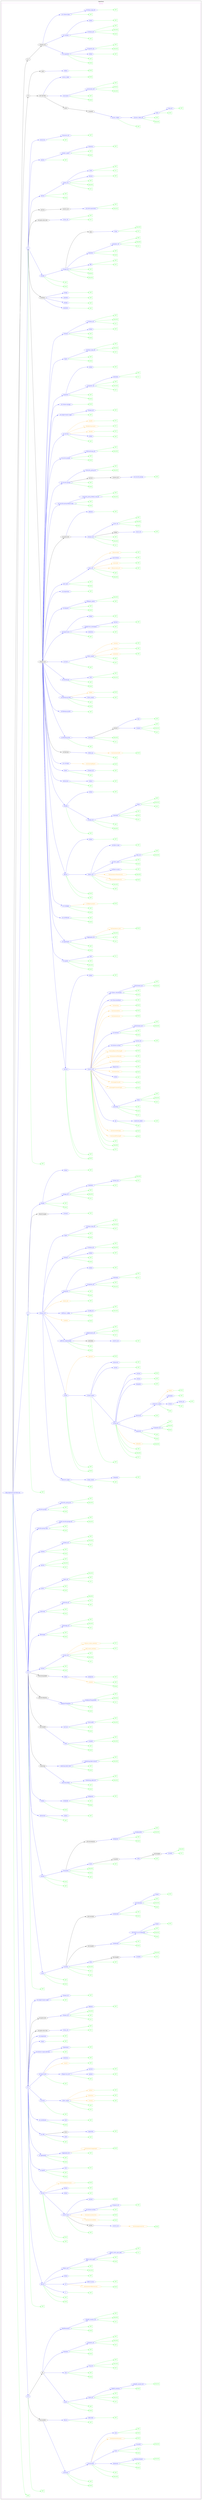 digraph Cloud_Computing_REST_APIs {
rankdir="LR";
subgraph cluster_0 {
label="OpenStack"
color=black
fontcolor=black
subgraph cluster_1 {
label="AllInOne"
color=violet
fontcolor=violet
subgraph cluster_2 {
label=""
color=white
fontcolor=white
node2 [label="http://openstack.provider.com", shape="ellipse", color="blue", fontcolor="blue"]
node2 -> node3 [color="green", fontcolor="green"]
subgraph cluster_3 {
label=""
color=white
fontcolor=white
node3 [label="GET", shape="box", color="green", fontcolor="green"]
}
node2 -> node4 [color="blue", fontcolor="blue"]
subgraph cluster_4 {
label=""
color=white
fontcolor=white
node4 [label="/v1.0", shape="ellipse", color="blue", fontcolor="blue"]
node4 -> node5 [color="green", fontcolor="green"]
subgraph cluster_5 {
label=""
color=white
fontcolor=white
node5 [label="GET", shape="box", color="green", fontcolor="green"]
}
node4 -> node6 [color="black", fontcolor="black"]
subgraph cluster_6 {
label=""
color=white
fontcolor=white
node6 [label="/{accountId}", shape="ellipse", color="black", fontcolor="black"]
node6 -> node7 [color="blue", fontcolor="blue"]
subgraph cluster_7 {
label=""
color=white
fontcolor=white
node7 [label="/instances", shape="ellipse", color="blue", fontcolor="blue"]
node7 -> node8 [color="green", fontcolor="green"]
subgraph cluster_8 {
label=""
color=white
fontcolor=white
node8 [label="POST", shape="box", color="green", fontcolor="green"]
}
node7 -> node9 [color="green", fontcolor="green"]
subgraph cluster_9 {
label=""
color=white
fontcolor=white
node9 [label="GET", shape="box", color="green", fontcolor="green"]
}
node7 -> node10 [color="blue", fontcolor="blue"]
subgraph cluster_10 {
label=""
color=white
fontcolor=white
node10 [label="/{instanceId}", shape="ellipse", color="blue", fontcolor="blue"]
node10 -> node11 [color="green", fontcolor="green"]
subgraph cluster_11 {
label=""
color=white
fontcolor=white
node11 [label="DELETE", shape="box", color="green", fontcolor="green"]
}
node10 -> node12 [color="green", fontcolor="green"]
subgraph cluster_12 {
label=""
color=white
fontcolor=white
node12 [label="GET", shape="box", color="green", fontcolor="green"]
}
node10 -> node13 [color="blue", fontcolor="blue"]
subgraph cluster_13 {
label=""
color=white
fontcolor=white
node13 [label="/databases", shape="ellipse", color="blue", fontcolor="blue"]
node13 -> node14 [color="green", fontcolor="green"]
subgraph cluster_14 {
label=""
color=white
fontcolor=white
node14 [label="POST", shape="box", color="green", fontcolor="green"]
}
node13 -> node15 [color="green", fontcolor="green"]
subgraph cluster_15 {
label=""
color=white
fontcolor=white
node15 [label="GET", shape="box", color="green", fontcolor="green"]
}
node13 -> node16 [color="blue", fontcolor="blue"]
subgraph cluster_16 {
label=""
color=white
fontcolor=white
node16 [label="/{databaseName}", shape="ellipse", color="blue", fontcolor="blue"]
node16 -> node17 [color="green", fontcolor="green"]
subgraph cluster_17 {
label=""
color=white
fontcolor=white
node17 [label="DELETE", shape="box", color="green", fontcolor="green"]
}
}
}
node10 -> node18 [color="blue", fontcolor="blue"]
subgraph cluster_18 {
label=""
color=white
fontcolor=white
node18 [label="/users", shape="ellipse", color="blue", fontcolor="blue"]
node18 -> node19 [color="green", fontcolor="green"]
subgraph cluster_19 {
label=""
color=white
fontcolor=white
node19 [label="POST", shape="box", color="green", fontcolor="green"]
}
node18 -> node20 [color="green", fontcolor="green"]
subgraph cluster_20 {
label=""
color=white
fontcolor=white
node20 [label="GET", shape="box", color="green", fontcolor="green"]
}
node18 -> node21 [color="blue", fontcolor="blue"]
subgraph cluster_21 {
label=""
color=white
fontcolor=white
node21 [label="/{userId}", shape="ellipse", color="blue", fontcolor="blue"]
node21 -> node22 [color="green", fontcolor="green"]
subgraph cluster_22 {
label=""
color=white
fontcolor=white
node22 [label="DELETE", shape="box", color="green", fontcolor="green"]
}
}
}
node10 -> node23 [color="orange", fontcolor="orange"]
subgraph cluster_23 {
label=""
color=white
fontcolor=white
node23 [label="?action|restartInstance", shape="octagon", color="orange", fontcolor="orange"]
node23 -> node24 [color="green", fontcolor="green"]
subgraph cluster_24 {
label=""
color=white
fontcolor=white
node24 [label="POST", shape="box", color="green", fontcolor="green"]
}
}
node10 -> node25 [color="blue", fontcolor="blue"]
subgraph cluster_25 {
label=""
color=white
fontcolor=white
node25 [label="/root", shape="ellipse", color="blue", fontcolor="blue"]
node25 -> node26 [color="green", fontcolor="green"]
subgraph cluster_26 {
label=""
color=white
fontcolor=white
node26 [label="POST", shape="box", color="green", fontcolor="green"]
}
node25 -> node27 [color="green", fontcolor="green"]
subgraph cluster_27 {
label=""
color=white
fontcolor=white
node27 [label="GET", shape="box", color="green", fontcolor="green"]
}
}
}
}
node6 -> node28 [color="blue", fontcolor="blue"]
subgraph cluster_28 {
label=""
color=white
fontcolor=white
node28 [label="/flavors", shape="ellipse", color="blue", fontcolor="blue"]
node28 -> node29 [color="green", fontcolor="green"]
subgraph cluster_29 {
label=""
color=white
fontcolor=white
node29 [label="GET", shape="box", color="green", fontcolor="green"]
}
node28 -> node30 [color="blue", fontcolor="blue"]
subgraph cluster_30 {
label=""
color=white
fontcolor=white
node30 [label="/{flavorId}", shape="ellipse", color="blue", fontcolor="blue"]
node30 -> node31 [color="green", fontcolor="green"]
subgraph cluster_31 {
label=""
color=white
fontcolor=white
node31 [label="GET", shape="box", color="green", fontcolor="green"]
}
}
}
}
node4 -> node32 [color="black", fontcolor="black"]
subgraph cluster_32 {
label=""
color=white
fontcolor=white
node32 [label="/lb", shape="ellipse", color="black", fontcolor="black"]
node32 -> node33 [color="blue", fontcolor="blue"]
subgraph cluster_33 {
label=""
color=white
fontcolor=white
node33 [label="/pools", shape="ellipse", color="blue", fontcolor="blue"]
node33 -> node34 [color="green", fontcolor="green"]
subgraph cluster_34 {
label=""
color=white
fontcolor=white
node34 [label="POST", shape="box", color="green", fontcolor="green"]
}
node33 -> node35 [color="green", fontcolor="green"]
subgraph cluster_35 {
label=""
color=white
fontcolor=white
node35 [label="GET", shape="box", color="green", fontcolor="green"]
}
node33 -> node36 [color="blue", fontcolor="blue"]
subgraph cluster_36 {
label=""
color=white
fontcolor=white
node36 [label="/{pool_id}", shape="ellipse", color="blue", fontcolor="blue"]
node36 -> node37 [color="green", fontcolor="green"]
subgraph cluster_37 {
label=""
color=white
fontcolor=white
node37 [label="PUT", shape="box", color="green", fontcolor="green"]
}
node36 -> node38 [color="green", fontcolor="green"]
subgraph cluster_38 {
label=""
color=white
fontcolor=white
node38 [label="DELETE", shape="box", color="green", fontcolor="green"]
}
node36 -> node39 [color="green", fontcolor="green"]
subgraph cluster_39 {
label=""
color=white
fontcolor=white
node39 [label="GET", shape="box", color="green", fontcolor="green"]
}
node36 -> node40 [color="blue", fontcolor="blue"]
subgraph cluster_40 {
label=""
color=white
fontcolor=white
node40 [label="/health_monitors", shape="ellipse", color="blue", fontcolor="blue"]
node40 -> node41 [color="green", fontcolor="green"]
subgraph cluster_41 {
label=""
color=white
fontcolor=white
node41 [label="POST", shape="box", color="green", fontcolor="green"]
}
node40 -> node42 [color="blue", fontcolor="blue"]
subgraph cluster_42 {
label=""
color=white
fontcolor=white
node42 [label="/{health_monitor_id}", shape="ellipse", color="blue", fontcolor="blue"]
node42 -> node43 [color="green", fontcolor="green"]
subgraph cluster_43 {
label=""
color=white
fontcolor=white
node43 [label="DELETE", shape="box", color="green", fontcolor="green"]
}
}
}
}
}
node32 -> node44 [color="blue", fontcolor="blue"]
subgraph cluster_44 {
label=""
color=white
fontcolor=white
node44 [label="/vips", shape="ellipse", color="blue", fontcolor="blue"]
node44 -> node45 [color="green", fontcolor="green"]
subgraph cluster_45 {
label=""
color=white
fontcolor=white
node45 [label="POST", shape="box", color="green", fontcolor="green"]
}
node44 -> node46 [color="green", fontcolor="green"]
subgraph cluster_46 {
label=""
color=white
fontcolor=white
node46 [label="GET", shape="box", color="green", fontcolor="green"]
}
node44 -> node47 [color="blue", fontcolor="blue"]
subgraph cluster_47 {
label=""
color=white
fontcolor=white
node47 [label="/{vip_id}", shape="ellipse", color="blue", fontcolor="blue"]
node47 -> node48 [color="green", fontcolor="green"]
subgraph cluster_48 {
label=""
color=white
fontcolor=white
node48 [label="PUT", shape="box", color="green", fontcolor="green"]
}
node47 -> node49 [color="green", fontcolor="green"]
subgraph cluster_49 {
label=""
color=white
fontcolor=white
node49 [label="DELETE", shape="box", color="green", fontcolor="green"]
}
node47 -> node50 [color="green", fontcolor="green"]
subgraph cluster_50 {
label=""
color=white
fontcolor=white
node50 [label="GET", shape="box", color="green", fontcolor="green"]
}
}
}
node32 -> node51 [color="blue", fontcolor="blue"]
subgraph cluster_51 {
label=""
color=white
fontcolor=white
node51 [label="/members", shape="ellipse", color="blue", fontcolor="blue"]
node51 -> node52 [color="green", fontcolor="green"]
subgraph cluster_52 {
label=""
color=white
fontcolor=white
node52 [label="POST", shape="box", color="green", fontcolor="green"]
}
node51 -> node53 [color="green", fontcolor="green"]
subgraph cluster_53 {
label=""
color=white
fontcolor=white
node53 [label="GET", shape="box", color="green", fontcolor="green"]
}
node51 -> node54 [color="blue", fontcolor="blue"]
subgraph cluster_54 {
label=""
color=white
fontcolor=white
node54 [label="/{member_id}", shape="ellipse", color="blue", fontcolor="blue"]
node54 -> node55 [color="green", fontcolor="green"]
subgraph cluster_55 {
label=""
color=white
fontcolor=white
node55 [label="PUT", shape="box", color="green", fontcolor="green"]
}
node54 -> node56 [color="green", fontcolor="green"]
subgraph cluster_56 {
label=""
color=white
fontcolor=white
node56 [label="DELETE", shape="box", color="green", fontcolor="green"]
}
node54 -> node57 [color="green", fontcolor="green"]
subgraph cluster_57 {
label=""
color=white
fontcolor=white
node57 [label="GET", shape="box", color="green", fontcolor="green"]
}
}
}
node32 -> node58 [color="blue", fontcolor="blue"]
subgraph cluster_58 {
label=""
color=white
fontcolor=white
node58 [label="/healthmonitors", shape="ellipse", color="blue", fontcolor="blue"]
node58 -> node59 [color="green", fontcolor="green"]
subgraph cluster_59 {
label=""
color=white
fontcolor=white
node59 [label="POST", shape="box", color="green", fontcolor="green"]
}
node58 -> node60 [color="green", fontcolor="green"]
subgraph cluster_60 {
label=""
color=white
fontcolor=white
node60 [label="GET", shape="box", color="green", fontcolor="green"]
}
node58 -> node61 [color="blue", fontcolor="blue"]
subgraph cluster_61 {
label=""
color=white
fontcolor=white
node61 [label="/{health_monitor_id}", shape="ellipse", color="blue", fontcolor="blue"]
node61 -> node62 [color="green", fontcolor="green"]
subgraph cluster_62 {
label=""
color=white
fontcolor=white
node62 [label="PUT", shape="box", color="green", fontcolor="green"]
}
node61 -> node63 [color="green", fontcolor="green"]
subgraph cluster_63 {
label=""
color=white
fontcolor=white
node63 [label="DELETE", shape="box", color="green", fontcolor="green"]
}
node61 -> node64 [color="green", fontcolor="green"]
subgraph cluster_64 {
label=""
color=white
fontcolor=white
node64 [label="GET", shape="box", color="green", fontcolor="green"]
}
}
}
}
}
node2 -> node65 [color="blue", fontcolor="blue"]
subgraph cluster_65 {
label=""
color=white
fontcolor=white
node65 [label="/v2.1", shape="ellipse", color="blue", fontcolor="blue"]
node65 -> node66 [color="green", fontcolor="green"]
subgraph cluster_66 {
label=""
color=white
fontcolor=white
node66 [label="GET", shape="box", color="green", fontcolor="green"]
}
node65 -> node67 [color="blue", fontcolor="blue"]
subgraph cluster_67 {
label=""
color=white
fontcolor=white
node67 [label="/flavors", shape="ellipse", color="blue", fontcolor="blue"]
node67 -> node68 [color="green", fontcolor="green"]
subgraph cluster_68 {
label=""
color=white
fontcolor=white
node68 [label="POST", shape="box", color="green", fontcolor="green"]
}
node67 -> node69 [color="green", fontcolor="green"]
subgraph cluster_69 {
label=""
color=white
fontcolor=white
node69 [label="GET", shape="box", color="green", fontcolor="green"]
}
node67 -> node70 [color="blue", fontcolor="blue"]
subgraph cluster_70 {
label=""
color=white
fontcolor=white
node70 [label="/1", shape="ellipse", color="blue", fontcolor="blue"]
node70 -> node71 [color="green", fontcolor="green"]
subgraph cluster_71 {
label=""
color=white
fontcolor=white
node71 [label="GET", shape="box", color="green", fontcolor="green"]
}
}
node67 -> node72 [color="blue", fontcolor="blue"]
subgraph cluster_72 {
label=""
color=white
fontcolor=white
node72 [label="/10", shape="ellipse", color="blue", fontcolor="blue"]
node72 -> node73 [color="orange", fontcolor="orange"]
subgraph cluster_73 {
label=""
color=white
fontcolor=white
node73 [label="?action|removeflavoraccess", shape="octagon", color="orange", fontcolor="orange"]
node73 -> node74 [color="green", fontcolor="green"]
subgraph cluster_74 {
label=""
color=white
fontcolor=white
node74 [label="POST", shape="box", color="green", fontcolor="green"]
}
}
node72 -> node75 [color="blue", fontcolor="blue"]
subgraph cluster_75 {
label=""
color=white
fontcolor=white
node75 [label="/flavor-access", shape="ellipse", color="blue", fontcolor="blue"]
node75 -> node76 [color="green", fontcolor="green"]
subgraph cluster_76 {
label=""
color=white
fontcolor=white
node76 [label="GET", shape="box", color="green", fontcolor="green"]
}
}
}
node67 -> node77 [color="blue", fontcolor="blue"]
subgraph cluster_77 {
label=""
color=white
fontcolor=white
node77 [label="/detail", shape="ellipse", color="blue", fontcolor="blue"]
node77 -> node78 [color="green", fontcolor="green"]
subgraph cluster_78 {
label=""
color=white
fontcolor=white
node78 [label="GET", shape="box", color="green", fontcolor="green"]
}
}
node67 -> node79 [color="blue", fontcolor="blue"]
subgraph cluster_79 {
label=""
color=white
fontcolor=white
node79 [label="/{flavor_id}", shape="ellipse", color="blue", fontcolor="blue"]
node79 -> node80 [color="green", fontcolor="green"]
subgraph cluster_80 {
label=""
color=white
fontcolor=white
node80 [label="DELETE", shape="box", color="green", fontcolor="green"]
}
node79 -> node81 [color="green", fontcolor="green"]
subgraph cluster_81 {
label=""
color=white
fontcolor=white
node81 [label="GET", shape="box", color="green", fontcolor="green"]
}
node79 -> node82 [color="blue", fontcolor="blue"]
subgraph cluster_82 {
label=""
color=white
fontcolor=white
node82 [label="/flavor-extra-specs", shape="ellipse", color="blue", fontcolor="blue"]
node82 -> node83 [color="green", fontcolor="green"]
subgraph cluster_83 {
label=""
color=white
fontcolor=white
node83 [label="POST", shape="box", color="green", fontcolor="green"]
}
node82 -> node84 [color="green", fontcolor="green"]
subgraph cluster_84 {
label=""
color=white
fontcolor=white
node84 [label="GET", shape="box", color="green", fontcolor="green"]
}
node82 -> node85 [color="blue", fontcolor="blue"]
subgraph cluster_85 {
label=""
color=white
fontcolor=white
node85 [label="/{flavor_extra_spec_key}", shape="ellipse", color="blue", fontcolor="blue"]
node85 -> node86 [color="green", fontcolor="green"]
subgraph cluster_86 {
label=""
color=white
fontcolor=white
node86 [label="PUT", shape="box", color="green", fontcolor="green"]
}
node85 -> node87 [color="green", fontcolor="green"]
subgraph cluster_87 {
label=""
color=white
fontcolor=white
node87 [label="GET", shape="box", color="green", fontcolor="green"]
}
}
}
}
}
node65 -> node88 [color="blue", fontcolor="blue"]
subgraph cluster_88 {
label=""
color=white
fontcolor=white
node88 [label="/servers", shape="ellipse", color="blue", fontcolor="blue"]
node88 -> node89 [color="green", fontcolor="green"]
subgraph cluster_89 {
label=""
color=white
fontcolor=white
node89 [label="GET", shape="box", color="green", fontcolor="green"]
}
node88 -> node90 [color="green", fontcolor="green"]
subgraph cluster_90 {
label=""
color=white
fontcolor=white
node90 [label="POST", shape="box", color="green", fontcolor="green"]
}
node88 -> node91 [color="blue", fontcolor="blue"]
subgraph cluster_91 {
label=""
color=white
fontcolor=white
node91 [label="/{server_id}", shape="ellipse", color="blue", fontcolor="blue"]
node91 -> node92 [color="green", fontcolor="green"]
subgraph cluster_92 {
label=""
color=white
fontcolor=white
node92 [label="GET", shape="box", color="green", fontcolor="green"]
}
node91 -> node93 [color="black", fontcolor="black"]
subgraph cluster_93 {
label=""
color=white
fontcolor=white
node93 [label="/action", shape="ellipse", color="black", fontcolor="black"]
node93 -> node94 [color="blue", fontcolor="blue"]
subgraph cluster_94 {
label=""
color=white
fontcolor=white
node94 [label="/{server_id}", shape="ellipse", color="blue", fontcolor="blue"]
node94 -> node95 [color="orange", fontcolor="orange"]
subgraph cluster_95 {
label=""
color=white
fontcolor=white
node95 [label="?action|unpauseserver", shape="octagon", color="orange", fontcolor="orange"]
node95 -> node96 [color="green", fontcolor="green"]
subgraph cluster_96 {
label=""
color=white
fontcolor=white
node96 [label="POST", shape="box", color="green", fontcolor="green"]
}
}
}
}
node91 -> node97 [color="orange", fontcolor="orange"]
subgraph cluster_97 {
label=""
color=white
fontcolor=white
node97 [label="?action|restoredelete", shape="octagon", color="orange", fontcolor="orange"]
node97 -> node98 [color="green", fontcolor="green"]
subgraph cluster_98 {
label=""
color=white
fontcolor=white
node98 [label="POST", shape="box", color="green", fontcolor="green"]
}
}
node91 -> node99 [color="orange", fontcolor="orange"]
subgraph cluster_99 {
label=""
color=white
fontcolor=white
node99 [label="?action|evacuateserver", shape="octagon", color="orange", fontcolor="orange"]
node99 -> node100 [color="green", fontcolor="green"]
subgraph cluster_100 {
label=""
color=white
fontcolor=white
node100 [label="POST", shape="box", color="green", fontcolor="green"]
}
}
node91 -> node101 [color="blue", fontcolor="blue"]
subgraph cluster_101 {
label=""
color=white
fontcolor=white
node101 [label="/os-instance-actions", shape="ellipse", color="blue", fontcolor="blue"]
node101 -> node102 [color="green", fontcolor="green"]
subgraph cluster_102 {
label=""
color=white
fontcolor=white
node102 [label="GET", shape="box", color="green", fontcolor="green"]
}
node101 -> node103 [color="blue", fontcolor="blue"]
subgraph cluster_103 {
label=""
color=white
fontcolor=white
node103 [label="/{request_id}", shape="ellipse", color="blue", fontcolor="blue"]
node103 -> node104 [color="green", fontcolor="green"]
subgraph cluster_104 {
label=""
color=white
fontcolor=white
node104 [label="GET", shape="box", color="green", fontcolor="green"]
}
}
}
node91 -> node105 [color="blue", fontcolor="blue"]
subgraph cluster_105 {
label=""
color=white
fontcolor=white
node105 [label="/actions", shape="ellipse", color="blue", fontcolor="blue"]
node105 -> node106 [color="green", fontcolor="green"]
subgraph cluster_106 {
label=""
color=white
fontcolor=white
node106 [label="POST", shape="box", color="green", fontcolor="green"]
}
}
}
node88 -> node107 [color="blue", fontcolor="blue"]
subgraph cluster_107 {
label=""
color=white
fontcolor=white
node107 [label="/detail", shape="ellipse", color="blue", fontcolor="blue"]
node107 -> node108 [color="green", fontcolor="green"]
subgraph cluster_108 {
label=""
color=white
fontcolor=white
node108 [label="GET", shape="box", color="green", fontcolor="green"]
}
}
node88 -> node109 [color="blue", fontcolor="blue"]
subgraph cluster_109 {
label=""
color=white
fontcolor=white
node109 [label="/details", shape="ellipse", color="blue", fontcolor="blue"]
node109 -> node110 [color="green", fontcolor="green"]
subgraph cluster_110 {
label=""
color=white
fontcolor=white
node110 [label="GET", shape="box", color="green", fontcolor="green"]
}
}
node88 -> node111 [color="orange", fontcolor="orange"]
subgraph cluster_111 {
label=""
color=white
fontcolor=white
node111 [label="?action|addiptoinstance", shape="octagon", color="orange", fontcolor="orange"]
node111 -> node112 [color="green", fontcolor="green"]
subgraph cluster_112 {
label=""
color=white
fontcolor=white
node112 [label="POST", shape="box", color="green", fontcolor="green"]
}
}
}
node65 -> node113 [color="blue", fontcolor="blue"]
subgraph cluster_113 {
label=""
color=white
fontcolor=white
node113 [label="/os-agents", shape="ellipse", color="blue", fontcolor="blue"]
node113 -> node114 [color="green", fontcolor="green"]
subgraph cluster_114 {
label=""
color=white
fontcolor=white
node114 [label="POST", shape="box", color="green", fontcolor="green"]
}
node113 -> node115 [color="green", fontcolor="green"]
subgraph cluster_115 {
label=""
color=white
fontcolor=white
node115 [label="GET", shape="box", color="green", fontcolor="green"]
}
node113 -> node116 [color="blue", fontcolor="blue"]
subgraph cluster_116 {
label=""
color=white
fontcolor=white
node116 [label="/{id}", shape="ellipse", color="blue", fontcolor="blue"]
node116 -> node117 [color="green", fontcolor="green"]
subgraph cluster_117 {
label=""
color=white
fontcolor=white
node117 [label="PUT", shape="box", color="green", fontcolor="green"]
}
}
}
node65 -> node118 [color="blue", fontcolor="blue"]
subgraph cluster_118 {
label=""
color=white
fontcolor=white
node118 [label="/os-aggregates", shape="ellipse", color="blue", fontcolor="blue"]
node118 -> node119 [color="green", fontcolor="green"]
subgraph cluster_119 {
label=""
color=white
fontcolor=white
node119 [label="POST", shape="box", color="green", fontcolor="green"]
}
node118 -> node120 [color="green", fontcolor="green"]
subgraph cluster_120 {
label=""
color=white
fontcolor=white
node120 [label="GET", shape="box", color="green", fontcolor="green"]
}
node118 -> node121 [color="blue", fontcolor="blue"]
subgraph cluster_121 {
label=""
color=white
fontcolor=white
node121 [label="/{aggregate_id}", shape="ellipse", color="blue", fontcolor="blue"]
node121 -> node122 [color="green", fontcolor="green"]
subgraph cluster_122 {
label=""
color=white
fontcolor=white
node122 [label="GET", shape="box", color="green", fontcolor="green"]
}
node121 -> node123 [color="orange", fontcolor="orange"]
subgraph cluster_123 {
label=""
color=white
fontcolor=white
node123 [label="?action|removeaggregate", shape="octagon", color="orange", fontcolor="orange"]
node123 -> node124 [color="green", fontcolor="green"]
subgraph cluster_124 {
label=""
color=white
fontcolor=white
node124 [label="POST", shape="box", color="green", fontcolor="green"]
}
}
}
}
node65 -> node125 [color="blue", fontcolor="blue"]
subgraph cluster_125 {
label=""
color=white
fontcolor=white
node125 [label="/os-cells", shape="ellipse", color="blue", fontcolor="blue"]
node125 -> node126 [color="green", fontcolor="green"]
subgraph cluster_126 {
label=""
color=white
fontcolor=white
node126 [label="GET", shape="box", color="green", fontcolor="green"]
}
node125 -> node127 [color="blue", fontcolor="blue"]
subgraph cluster_127 {
label=""
color=white
fontcolor=white
node127 [label="/cell3", shape="ellipse", color="blue", fontcolor="blue"]
node127 -> node128 [color="green", fontcolor="green"]
subgraph cluster_128 {
label=""
color=white
fontcolor=white
node128 [label="GET", shape="box", color="green", fontcolor="green"]
}
}
node125 -> node129 [color="black", fontcolor="black"]
subgraph cluster_129 {
label=""
color=white
fontcolor=white
node129 [label="/nova", shape="ellipse", color="black", fontcolor="black"]
node129 -> node130 [color="blue", fontcolor="blue"]
subgraph cluster_130 {
label=""
color=white
fontcolor=white
node130 [label="/capacities", shape="ellipse", color="blue", fontcolor="blue"]
node130 -> node131 [color="green", fontcolor="green"]
subgraph cluster_131 {
label=""
color=white
fontcolor=white
node131 [label="GET", shape="box", color="green", fontcolor="green"]
}
}
}
}
node65 -> node132 [color="blue", fontcolor="blue"]
subgraph cluster_132 {
label=""
color=white
fontcolor=white
node132 [label="/os-certificates", shape="ellipse", color="blue", fontcolor="blue"]
node132 -> node133 [color="green", fontcolor="green"]
subgraph cluster_133 {
label=""
color=white
fontcolor=white
node133 [label="POST", shape="box", color="green", fontcolor="green"]
}
node132 -> node134 [color="blue", fontcolor="blue"]
subgraph cluster_134 {
label=""
color=white
fontcolor=white
node134 [label="/root", shape="ellipse", color="blue", fontcolor="blue"]
node134 -> node135 [color="green", fontcolor="green"]
subgraph cluster_135 {
label=""
color=white
fontcolor=white
node135 [label="GET", shape="box", color="green", fontcolor="green"]
}
}
}
node65 -> node136 [color="blue", fontcolor="blue"]
subgraph cluster_136 {
label=""
color=white
fontcolor=white
node136 [label="/os-hosts", shape="ellipse", color="blue", fontcolor="blue"]
node136 -> node137 [color="green", fontcolor="green"]
subgraph cluster_137 {
label=""
color=white
fontcolor=white
node137 [label="GET", shape="box", color="green", fontcolor="green"]
}
node136 -> node138 [color="blue", fontcolor="blue"]
subgraph cluster_138 {
label=""
color=white
fontcolor=white
node138 [label="/{host_name}", shape="ellipse", color="blue", fontcolor="blue"]
node138 -> node139 [color="green", fontcolor="green"]
subgraph cluster_139 {
label=""
color=white
fontcolor=white
node139 [label="PUT", shape="box", color="green", fontcolor="green"]
}
node138 -> node140 [color="green", fontcolor="green"]
subgraph cluster_140 {
label=""
color=white
fontcolor=white
node140 [label="GET", shape="box", color="green", fontcolor="green"]
}
node138 -> node141 [color="orange", fontcolor="orange"]
subgraph cluster_141 {
label=""
color=white
fontcolor=white
node141 [label="/startup", shape="octagon", color="orange", fontcolor="orange"]
node141 -> node142 [color="green", fontcolor="green"]
subgraph cluster_142 {
label=""
color=white
fontcolor=white
node142 [label="GET", shape="box", color="green", fontcolor="green"]
}
}
node138 -> node143 [color="orange", fontcolor="orange"]
subgraph cluster_143 {
label=""
color=white
fontcolor=white
node143 [label="/shutdown", shape="octagon", color="orange", fontcolor="orange"]
node143 -> node144 [color="green", fontcolor="green"]
subgraph cluster_144 {
label=""
color=white
fontcolor=white
node144 [label="GET", shape="box", color="green", fontcolor="green"]
}
}
node138 -> node145 [color="orange", fontcolor="orange"]
subgraph cluster_145 {
label=""
color=white
fontcolor=white
node145 [label="/reboot", shape="octagon", color="orange", fontcolor="orange"]
node145 -> node146 [color="green", fontcolor="green"]
subgraph cluster_146 {
label=""
color=white
fontcolor=white
node146 [label="GET", shape="box", color="green", fontcolor="green"]
}
}
}
}
node65 -> node147 [color="blue", fontcolor="blue"]
subgraph cluster_147 {
label=""
color=white
fontcolor=white
node147 [label="/os-hypervisors", shape="ellipse", color="blue", fontcolor="blue"]
node147 -> node148 [color="green", fontcolor="green"]
subgraph cluster_148 {
label=""
color=white
fontcolor=white
node148 [label="GET", shape="box", color="green", fontcolor="green"]
}
node147 -> node149 [color="blue", fontcolor="blue"]
subgraph cluster_149 {
label=""
color=white
fontcolor=white
node149 [label="/{hypervisor_id}", shape="ellipse", color="blue", fontcolor="blue"]
node149 -> node150 [color="green", fontcolor="green"]
subgraph cluster_150 {
label=""
color=white
fontcolor=white
node150 [label="GET", shape="box", color="green", fontcolor="green"]
}
node149 -> node151 [color="blue", fontcolor="blue"]
subgraph cluster_151 {
label=""
color=white
fontcolor=white
node151 [label="/uptime", shape="ellipse", color="blue", fontcolor="blue"]
node151 -> node152 [color="green", fontcolor="green"]
subgraph cluster_152 {
label=""
color=white
fontcolor=white
node152 [label="GET", shape="box", color="green", fontcolor="green"]
}
}
node149 -> node153 [color="blue", fontcolor="blue"]
subgraph cluster_153 {
label=""
color=white
fontcolor=white
node153 [label="/servers", shape="ellipse", color="blue", fontcolor="blue"]
node153 -> node154 [color="green", fontcolor="green"]
subgraph cluster_154 {
label=""
color=white
fontcolor=white
node154 [label="GET", shape="box", color="green", fontcolor="green"]
}
}
}
node147 -> node155 [color="orange", fontcolor="orange"]
subgraph cluster_155 {
label=""
color=white
fontcolor=white
node155 [label="/search", shape="octagon", color="orange", fontcolor="orange"]
node155 -> node156 [color="green", fontcolor="green"]
subgraph cluster_156 {
label=""
color=white
fontcolor=white
node156 [label="GET", shape="box", color="green", fontcolor="green"]
}
}
node147 -> node157 [color="blue", fontcolor="blue"]
subgraph cluster_157 {
label=""
color=white
fontcolor=white
node157 [label="/statistics", shape="ellipse", color="blue", fontcolor="blue"]
node157 -> node158 [color="green", fontcolor="green"]
subgraph cluster_158 {
label=""
color=white
fontcolor=white
node158 [label="GET", shape="box", color="green", fontcolor="green"]
}
}
}
node65 -> node159 [color="blue", fontcolor="blue"]
subgraph cluster_159 {
label=""
color=white
fontcolor=white
node159 [label="/os-instance-usage-audit-log", shape="ellipse", color="blue", fontcolor="blue"]
node159 -> node160 [color="green", fontcolor="green"]
subgraph cluster_160 {
label=""
color=white
fontcolor=white
node160 [label="GET", shape="box", color="green", fontcolor="green"]
}
node159 -> node161 [color="blue", fontcolor="blue"]
subgraph cluster_161 {
label=""
color=white
fontcolor=white
node161 [label="/{datetime}", shape="ellipse", color="blue", fontcolor="blue"]
node161 -> node162 [color="green", fontcolor="green"]
subgraph cluster_162 {
label=""
color=white
fontcolor=white
node162 [label="GET", shape="box", color="green", fontcolor="green"]
}
}
}
node65 -> node163 [color="blue", fontcolor="blue"]
subgraph cluster_163 {
label=""
color=white
fontcolor=white
node163 [label="/limits", shape="ellipse", color="blue", fontcolor="blue"]
node163 -> node164 [color="green", fontcolor="green"]
subgraph cluster_164 {
label=""
color=white
fontcolor=white
node164 [label="GET", shape="box", color="green", fontcolor="green"]
}
}
node65 -> node165 [color="blue", fontcolor="blue"]
subgraph cluster_165 {
label=""
color=white
fontcolor=white
node165 [label="/os-migrations", shape="ellipse", color="blue", fontcolor="blue"]
node165 -> node166 [color="green", fontcolor="green"]
subgraph cluster_166 {
label=""
color=white
fontcolor=white
node166 [label="GET", shape="box", color="green", fontcolor="green"]
}
}
node65 -> node167 [color="black", fontcolor="black"]
subgraph cluster_167 {
label=""
color=white
fontcolor=white
node167 [label="/os-quota-class-sets", shape="ellipse", color="black", fontcolor="black"]
node167 -> node168 [color="blue", fontcolor="blue"]
subgraph cluster_168 {
label=""
color=white
fontcolor=white
node168 [label="/{class_id}", shape="ellipse", color="blue", fontcolor="blue"]
node168 -> node169 [color="green", fontcolor="green"]
subgraph cluster_169 {
label=""
color=white
fontcolor=white
node169 [label="PUT", shape="box", color="green", fontcolor="green"]
}
node168 -> node170 [color="green", fontcolor="green"]
subgraph cluster_170 {
label=""
color=white
fontcolor=white
node170 [label="GET", shape="box", color="green", fontcolor="green"]
}
}
}
node65 -> node171 [color="black", fontcolor="black"]
subgraph cluster_171 {
label=""
color=white
fontcolor=white
node171 [label="/os-quota-sets", shape="ellipse", color="black", fontcolor="black"]
node171 -> node172 [color="blue", fontcolor="blue"]
subgraph cluster_172 {
label=""
color=white
fontcolor=white
node172 [label="/{tenant_id}", shape="ellipse", color="blue", fontcolor="blue"]
node172 -> node173 [color="green", fontcolor="green"]
subgraph cluster_173 {
label=""
color=white
fontcolor=white
node173 [label="PUT", shape="box", color="green", fontcolor="green"]
}
node172 -> node174 [color="green", fontcolor="green"]
subgraph cluster_174 {
label=""
color=white
fontcolor=white
node174 [label="GET", shape="box", color="green", fontcolor="green"]
}
node172 -> node175 [color="green", fontcolor="green"]
subgraph cluster_175 {
label=""
color=white
fontcolor=white
node175 [label="DELETE", shape="box", color="green", fontcolor="green"]
}
node172 -> node176 [color="blue", fontcolor="blue"]
subgraph cluster_176 {
label=""
color=white
fontcolor=white
node176 [label="/defaults", shape="ellipse", color="blue", fontcolor="blue"]
node176 -> node177 [color="green", fontcolor="green"]
subgraph cluster_177 {
label=""
color=white
fontcolor=white
node177 [label="GET", shape="box", color="green", fontcolor="green"]
}
}
}
}
node65 -> node178 [color="blue", fontcolor="blue"]
subgraph cluster_178 {
label=""
color=white
fontcolor=white
node178 [label="/os-simple-tenant-usage", shape="ellipse", color="blue", fontcolor="blue"]
node178 -> node179 [color="green", fontcolor="green"]
subgraph cluster_179 {
label=""
color=white
fontcolor=white
node179 [label="GET", shape="box", color="green", fontcolor="green"]
}
node178 -> node180 [color="blue", fontcolor="blue"]
subgraph cluster_180 {
label=""
color=white
fontcolor=white
node180 [label="/{tenant_id}", shape="ellipse", color="blue", fontcolor="blue"]
node180 -> node181 [color="green", fontcolor="green"]
subgraph cluster_181 {
label=""
color=white
fontcolor=white
node181 [label="GET", shape="box", color="green", fontcolor="green"]
}
}
}
}
node2 -> node182 [color="blue", fontcolor="blue"]
subgraph cluster_182 {
label=""
color=white
fontcolor=white
node182 [label="/v2.0", shape="ellipse", color="blue", fontcolor="blue"]
node182 -> node183 [color="green", fontcolor="green"]
subgraph cluster_183 {
label=""
color=white
fontcolor=white
node183 [label="GET", shape="box", color="green", fontcolor="green"]
}
node182 -> node184 [color="blue", fontcolor="blue"]
subgraph cluster_184 {
label=""
color=white
fontcolor=white
node184 [label="/users", shape="ellipse", color="blue", fontcolor="blue"]
node184 -> node185 [color="green", fontcolor="green"]
subgraph cluster_185 {
label=""
color=white
fontcolor=white
node185 [label="POST", shape="box", color="green", fontcolor="green"]
}
node184 -> node186 [color="green", fontcolor="green"]
subgraph cluster_186 {
label=""
color=white
fontcolor=white
node186 [label="GET", shape="box", color="green", fontcolor="green"]
}
node184 -> node187 [color="blue", fontcolor="blue"]
subgraph cluster_187 {
label=""
color=white
fontcolor=white
node187 [label="/{userId}", shape="ellipse", color="blue", fontcolor="blue"]
node187 -> node188 [color="green", fontcolor="green"]
subgraph cluster_188 {
label=""
color=white
fontcolor=white
node188 [label="GET", shape="box", color="green", fontcolor="green"]
}
node187 -> node189 [color="green", fontcolor="green"]
subgraph cluster_189 {
label=""
color=white
fontcolor=white
node189 [label="PUT", shape="box", color="green", fontcolor="green"]
}
node187 -> node190 [color="green", fontcolor="green"]
subgraph cluster_190 {
label=""
color=white
fontcolor=white
node190 [label="DELETE", shape="box", color="green", fontcolor="green"]
}
node187 -> node191 [color="blue", fontcolor="blue"]
subgraph cluster_191 {
label=""
color=white
fontcolor=white
node191 [label="/roles", shape="ellipse", color="blue", fontcolor="blue"]
node191 -> node192 [color="green", fontcolor="green"]
subgraph cluster_192 {
label=""
color=white
fontcolor=white
node192 [label="GET", shape="box", color="green", fontcolor="green"]
}
node191 -> node193 [color="black", fontcolor="black"]
subgraph cluster_193 {
label=""
color=white
fontcolor=white
node193 [label="/OS-KSADM", shape="ellipse", color="black", fontcolor="black"]
node193 -> node194 [color="blue", fontcolor="blue"]
subgraph cluster_194 {
label=""
color=white
fontcolor=white
node194 [label="/{roleId}", shape="ellipse", color="blue", fontcolor="blue"]
node194 -> node195 [color="green", fontcolor="green"]
subgraph cluster_195 {
label=""
color=white
fontcolor=white
node195 [label="PUT", shape="box", color="green", fontcolor="green"]
}
node194 -> node196 [color="green", fontcolor="green"]
subgraph cluster_196 {
label=""
color=white
fontcolor=white
node196 [label="DELETE", shape="box", color="green", fontcolor="green"]
}
}
}
}
node187 -> node197 [color="black", fontcolor="black"]
subgraph cluster_197 {
label=""
color=white
fontcolor=white
node197 [label="/OS-KSADM", shape="ellipse", color="black", fontcolor="black"]
node197 -> node198 [color="blue", fontcolor="blue"]
subgraph cluster_198 {
label=""
color=white
fontcolor=white
node198 [label="/credentials", shape="ellipse", color="blue", fontcolor="blue"]
node198 -> node199 [color="green", fontcolor="green"]
subgraph cluster_199 {
label=""
color=white
fontcolor=white
node199 [label="POST", shape="box", color="green", fontcolor="green"]
}
node198 -> node200 [color="green", fontcolor="green"]
subgraph cluster_200 {
label=""
color=white
fontcolor=white
node200 [label="GET", shape="box", color="green", fontcolor="green"]
}
node198 -> node201 [color="blue", fontcolor="blue"]
subgraph cluster_201 {
label=""
color=white
fontcolor=white
node201 [label="/OS-KSEC2:ec2Credentials", shape="ellipse", color="blue", fontcolor="blue"]
node201 -> node202 [color="green", fontcolor="green"]
subgraph cluster_202 {
label=""
color=white
fontcolor=white
node202 [label="POST", shape="box", color="green", fontcolor="green"]
}
node201 -> node203 [color="green", fontcolor="green"]
subgraph cluster_203 {
label=""
color=white
fontcolor=white
node203 [label="DELETE", shape="box", color="green", fontcolor="green"]
}
node201 -> node204 [color="green", fontcolor="green"]
subgraph cluster_204 {
label=""
color=white
fontcolor=white
node204 [label="GET", shape="box", color="green", fontcolor="green"]
}
node201 -> node205 [color="blue", fontcolor="blue"]
subgraph cluster_205 {
label=""
color=white
fontcolor=white
node205 [label="/{type}", shape="ellipse", color="blue", fontcolor="blue"]
node205 -> node206 [color="green", fontcolor="green"]
subgraph cluster_206 {
label=""
color=white
fontcolor=white
node206 [label="GET", shape="box", color="green", fontcolor="green"]
}
}
}
}
}
node187 -> node207 [color="black", fontcolor="black"]
subgraph cluster_207 {
label=""
color=white
fontcolor=white
node207 [label="/OS-OS-KSS3", shape="ellipse", color="black", fontcolor="black"]
node207 -> node208 [color="blue", fontcolor="blue"]
subgraph cluster_208 {
label=""
color=white
fontcolor=white
node208 [label="/credentials", shape="ellipse", color="blue", fontcolor="blue"]
node208 -> node209 [color="green", fontcolor="green"]
subgraph cluster_209 {
label=""
color=white
fontcolor=white
node209 [label="POST", shape="box", color="green", fontcolor="green"]
}
node208 -> node210 [color="green", fontcolor="green"]
subgraph cluster_210 {
label=""
color=white
fontcolor=white
node210 [label="GET", shape="box", color="green", fontcolor="green"]
}
node208 -> node211 [color="blue", fontcolor="blue"]
subgraph cluster_211 {
label=""
color=white
fontcolor=white
node211 [label="/s3credentials", shape="ellipse", color="blue", fontcolor="blue"]
node211 -> node212 [color="green", fontcolor="green"]
subgraph cluster_212 {
label=""
color=white
fontcolor=white
node212 [label="POST", shape="box", color="green", fontcolor="green"]
}
node211 -> node213 [color="green", fontcolor="green"]
subgraph cluster_213 {
label=""
color=white
fontcolor=white
node213 [label="DELETE", shape="box", color="green", fontcolor="green"]
}
node211 -> node214 [color="green", fontcolor="green"]
subgraph cluster_214 {
label=""
color=white
fontcolor=white
node214 [label="GET", shape="box", color="green", fontcolor="green"]
}
node211 -> node215 [color="blue", fontcolor="blue"]
subgraph cluster_215 {
label=""
color=white
fontcolor=white
node215 [label="/{type}", shape="ellipse", color="blue", fontcolor="blue"]
node215 -> node216 [color="green", fontcolor="green"]
subgraph cluster_216 {
label=""
color=white
fontcolor=white
node216 [label="GET", shape="box", color="green", fontcolor="green"]
}
}
}
}
}
}
}
node182 -> node217 [color="blue", fontcolor="blue"]
subgraph cluster_217 {
label=""
color=white
fontcolor=white
node217 [label="/tenants", shape="ellipse", color="blue", fontcolor="blue"]
node217 -> node218 [color="green", fontcolor="green"]
subgraph cluster_218 {
label=""
color=white
fontcolor=white
node218 [label="GET", shape="box", color="green", fontcolor="green"]
}
node217 -> node219 [color="green", fontcolor="green"]
subgraph cluster_219 {
label=""
color=white
fontcolor=white
node219 [label="POST", shape="box", color="green", fontcolor="green"]
}
node217 -> node220 [color="blue", fontcolor="blue"]
subgraph cluster_220 {
label=""
color=white
fontcolor=white
node220 [label="/{tenantId}", shape="ellipse", color="blue", fontcolor="blue"]
node220 -> node221 [color="green", fontcolor="green"]
subgraph cluster_221 {
label=""
color=white
fontcolor=white
node221 [label="GET", shape="box", color="green", fontcolor="green"]
}
node220 -> node222 [color="green", fontcolor="green"]
subgraph cluster_222 {
label=""
color=white
fontcolor=white
node222 [label="POST", shape="box", color="green", fontcolor="green"]
}
node220 -> node223 [color="green", fontcolor="green"]
subgraph cluster_223 {
label=""
color=white
fontcolor=white
node223 [label="DELETE", shape="box", color="green", fontcolor="green"]
}
node220 -> node224 [color="blue", fontcolor="blue"]
subgraph cluster_224 {
label=""
color=white
fontcolor=white
node224 [label="/users", shape="ellipse", color="blue", fontcolor="blue"]
node224 -> node225 [color="green", fontcolor="green"]
subgraph cluster_225 {
label=""
color=white
fontcolor=white
node225 [label="GET", shape="box", color="green", fontcolor="green"]
}
node224 -> node226 [color="black", fontcolor="black"]
subgraph cluster_226 {
label=""
color=white
fontcolor=white
node226 [label="/{userId}", shape="ellipse", color="black", fontcolor="black"]
node226 -> node227 [color="blue", fontcolor="blue"]
subgraph cluster_227 {
label=""
color=white
fontcolor=white
node227 [label="/roles", shape="ellipse", color="blue", fontcolor="blue"]
node227 -> node228 [color="green", fontcolor="green"]
subgraph cluster_228 {
label=""
color=white
fontcolor=white
node228 [label="GET", shape="box", color="green", fontcolor="green"]
}
node227 -> node229 [color="black", fontcolor="black"]
subgraph cluster_229 {
label=""
color=white
fontcolor=white
node229 [label="/OS-KSADM", shape="ellipse", color="black", fontcolor="black"]
node229 -> node230 [color="blue", fontcolor="blue"]
subgraph cluster_230 {
label=""
color=white
fontcolor=white
node230 [label="/{roleId}", shape="ellipse", color="blue", fontcolor="blue"]
node230 -> node231 [color="green", fontcolor="green"]
subgraph cluster_231 {
label=""
color=white
fontcolor=white
node231 [label="PUT", shape="box", color="green", fontcolor="green"]
}
node230 -> node232 [color="green", fontcolor="green"]
subgraph cluster_232 {
label=""
color=white
fontcolor=white
node232 [label="DELETE", shape="box", color="green", fontcolor="green"]
}
}
}
}
}
}
node220 -> node233 [color="black", fontcolor="black"]
subgraph cluster_233 {
label=""
color=white
fontcolor=white
node233 [label="/OS-KSCATALOG", shape="ellipse", color="black", fontcolor="black"]
node233 -> node234 [color="blue", fontcolor="blue"]
subgraph cluster_234 {
label=""
color=white
fontcolor=white
node234 [label="/endpoints", shape="ellipse", color="blue", fontcolor="blue"]
node234 -> node235 [color="green", fontcolor="green"]
subgraph cluster_235 {
label=""
color=white
fontcolor=white
node235 [label="POST", shape="box", color="green", fontcolor="green"]
}
node234 -> node236 [color="green", fontcolor="green"]
subgraph cluster_236 {
label=""
color=white
fontcolor=white
node236 [label="GET", shape="box", color="green", fontcolor="green"]
}
node234 -> node237 [color="blue", fontcolor="blue"]
subgraph cluster_237 {
label=""
color=white
fontcolor=white
node237 [label="/{endpointId}", shape="ellipse", color="blue", fontcolor="blue"]
node237 -> node238 [color="green", fontcolor="green"]
subgraph cluster_238 {
label=""
color=white
fontcolor=white
node238 [label="DELETE", shape="box", color="green", fontcolor="green"]
}
node237 -> node239 [color="green", fontcolor="green"]
subgraph cluster_239 {
label=""
color=white
fontcolor=white
node239 [label="GET", shape="box", color="green", fontcolor="green"]
}
}
}
}
}
}
node182 -> node240 [color="blue", fontcolor="blue"]
subgraph cluster_240 {
label=""
color=white
fontcolor=white
node240 [label="/extensions", shape="ellipse", color="blue", fontcolor="blue"]
node240 -> node241 [color="green", fontcolor="green"]
subgraph cluster_241 {
label=""
color=white
fontcolor=white
node241 [label="GET", shape="box", color="green", fontcolor="green"]
}
node240 -> node242 [color="blue", fontcolor="blue"]
subgraph cluster_242 {
label=""
color=white
fontcolor=white
node242 [label="/{alias}", shape="ellipse", color="blue", fontcolor="blue"]
node242 -> node243 [color="green", fontcolor="green"]
subgraph cluster_243 {
label=""
color=white
fontcolor=white
node243 [label="GET", shape="box", color="green", fontcolor="green"]
}
}
}
node182 -> node244 [color="blue", fontcolor="blue"]
subgraph cluster_244 {
label=""
color=white
fontcolor=white
node244 [label="/tokens", shape="ellipse", color="blue", fontcolor="blue"]
node244 -> node245 [color="green", fontcolor="green"]
subgraph cluster_245 {
label=""
color=white
fontcolor=white
node245 [label="POST", shape="box", color="green", fontcolor="green"]
}
node244 -> node246 [color="blue", fontcolor="blue"]
subgraph cluster_246 {
label=""
color=white
fontcolor=white
node246 [label="/{tokenId}", shape="ellipse", color="blue", fontcolor="blue"]
node246 -> node247 [color="green", fontcolor="green"]
subgraph cluster_247 {
label=""
color=white
fontcolor=white
node247 [label="HEAD", shape="box", color="green", fontcolor="green"]
}
node246 -> node248 [color="green", fontcolor="green"]
subgraph cluster_248 {
label=""
color=white
fontcolor=white
node248 [label="GET", shape="box", color="green", fontcolor="green"]
}
node246 -> node249 [color="blue", fontcolor="blue"]
subgraph cluster_249 {
label=""
color=white
fontcolor=white
node249 [label="/endpoints", shape="ellipse", color="blue", fontcolor="blue"]
node249 -> node250 [color="green", fontcolor="green"]
subgraph cluster_250 {
label=""
color=white
fontcolor=white
node250 [label="GET", shape="box", color="green", fontcolor="green"]
}
}
}
}
node182 -> node251 [color="black", fontcolor="black"]
subgraph cluster_251 {
label=""
color=white
fontcolor=white
node251 [label="/metering", shape="ellipse", color="black", fontcolor="black"]
node251 -> node252 [color="blue", fontcolor="blue"]
subgraph cluster_252 {
label=""
color=white
fontcolor=white
node252 [label="/metering-labels", shape="ellipse", color="blue", fontcolor="blue"]
node252 -> node253 [color="green", fontcolor="green"]
subgraph cluster_253 {
label=""
color=white
fontcolor=white
node253 [label="POST", shape="box", color="green", fontcolor="green"]
}
node252 -> node254 [color="green", fontcolor="green"]
subgraph cluster_254 {
label=""
color=white
fontcolor=white
node254 [label="GET", shape="box", color="green", fontcolor="green"]
}
node252 -> node255 [color="blue", fontcolor="blue"]
subgraph cluster_255 {
label=""
color=white
fontcolor=white
node255 [label="/{metering_label_id}", shape="ellipse", color="blue", fontcolor="blue"]
node255 -> node256 [color="green", fontcolor="green"]
subgraph cluster_256 {
label=""
color=white
fontcolor=white
node256 [label="DELETE", shape="box", color="green", fontcolor="green"]
}
node255 -> node257 [color="green", fontcolor="green"]
subgraph cluster_257 {
label=""
color=white
fontcolor=white
node257 [label="GET", shape="box", color="green", fontcolor="green"]
}
}
}
node251 -> node258 [color="blue", fontcolor="blue"]
subgraph cluster_258 {
label=""
color=white
fontcolor=white
node258 [label="/metering-label-rules", shape="ellipse", color="blue", fontcolor="blue"]
node258 -> node259 [color="green", fontcolor="green"]
subgraph cluster_259 {
label=""
color=white
fontcolor=white
node259 [label="POST", shape="box", color="green", fontcolor="green"]
}
node258 -> node260 [color="green", fontcolor="green"]
subgraph cluster_260 {
label=""
color=white
fontcolor=white
node260 [label="GET", shape="box", color="green", fontcolor="green"]
}
node258 -> node261 [color="blue", fontcolor="blue"]
subgraph cluster_261 {
label=""
color=white
fontcolor=white
node261 [label="/{metering-label-rule-id}", shape="ellipse", color="blue", fontcolor="blue"]
node261 -> node262 [color="green", fontcolor="green"]
subgraph cluster_262 {
label=""
color=white
fontcolor=white
node262 [label="DELETE", shape="box", color="green", fontcolor="green"]
}
node261 -> node263 [color="green", fontcolor="green"]
subgraph cluster_263 {
label=""
color=white
fontcolor=white
node263 [label="GET", shape="box", color="green", fontcolor="green"]
}
}
}
}
node182 -> node264 [color="black", fontcolor="black"]
subgraph cluster_264 {
label=""
color=white
fontcolor=white
node264 [label="/OS-KSADM", shape="ellipse", color="black", fontcolor="black"]
node264 -> node265 [color="blue", fontcolor="blue"]
subgraph cluster_265 {
label=""
color=white
fontcolor=white
node265 [label="/roles", shape="ellipse", color="blue", fontcolor="blue"]
node265 -> node266 [color="green", fontcolor="green"]
subgraph cluster_266 {
label=""
color=white
fontcolor=white
node266 [label="POST", shape="box", color="green", fontcolor="green"]
}
node265 -> node267 [color="green", fontcolor="green"]
subgraph cluster_267 {
label=""
color=white
fontcolor=white
node267 [label="GET", shape="box", color="green", fontcolor="green"]
}
node265 -> node268 [color="blue", fontcolor="blue"]
subgraph cluster_268 {
label=""
color=white
fontcolor=white
node268 [label="/{roleId}", shape="ellipse", color="blue", fontcolor="blue"]
node268 -> node269 [color="green", fontcolor="green"]
subgraph cluster_269 {
label=""
color=white
fontcolor=white
node269 [label="DELETE", shape="box", color="green", fontcolor="green"]
}
node268 -> node270 [color="green", fontcolor="green"]
subgraph cluster_270 {
label=""
color=white
fontcolor=white
node270 [label="GET", shape="box", color="green", fontcolor="green"]
}
}
}
node264 -> node271 [color="blue", fontcolor="blue"]
subgraph cluster_271 {
label=""
color=white
fontcolor=white
node271 [label="/services", shape="ellipse", color="blue", fontcolor="blue"]
node271 -> node272 [color="green", fontcolor="green"]
subgraph cluster_272 {
label=""
color=white
fontcolor=white
node272 [label="POST", shape="box", color="green", fontcolor="green"]
}
node271 -> node273 [color="green", fontcolor="green"]
subgraph cluster_273 {
label=""
color=white
fontcolor=white
node273 [label="GET", shape="box", color="green", fontcolor="green"]
}
node271 -> node274 [color="blue", fontcolor="blue"]
subgraph cluster_274 {
label=""
color=white
fontcolor=white
node274 [label="/{serviceId}", shape="ellipse", color="blue", fontcolor="blue"]
node274 -> node275 [color="green", fontcolor="green"]
subgraph cluster_275 {
label=""
color=white
fontcolor=white
node275 [label="DELETE", shape="box", color="green", fontcolor="green"]
}
node274 -> node276 [color="green", fontcolor="green"]
subgraph cluster_276 {
label=""
color=white
fontcolor=white
node276 [label="GET", shape="box", color="green", fontcolor="green"]
}
}
}
}
node182 -> node277 [color="black", fontcolor="black"]
subgraph cluster_277 {
label=""
color=white
fontcolor=white
node277 [label="/OS-KSCATALOG", shape="ellipse", color="black", fontcolor="black"]
node277 -> node278 [color="blue", fontcolor="blue"]
subgraph cluster_278 {
label=""
color=white
fontcolor=white
node278 [label="/endpointTemplates", shape="ellipse", color="blue", fontcolor="blue"]
node278 -> node279 [color="green", fontcolor="green"]
subgraph cluster_279 {
label=""
color=white
fontcolor=white
node279 [label="POST", shape="box", color="green", fontcolor="green"]
}
node278 -> node280 [color="green", fontcolor="green"]
subgraph cluster_280 {
label=""
color=white
fontcolor=white
node280 [label="GET", shape="box", color="green", fontcolor="green"]
}
node278 -> node281 [color="blue", fontcolor="blue"]
subgraph cluster_281 {
label=""
color=white
fontcolor=white
node281 [label="/{endpointTemplateId}", shape="ellipse", color="blue", fontcolor="blue"]
node281 -> node282 [color="green", fontcolor="green"]
subgraph cluster_282 {
label=""
color=white
fontcolor=white
node282 [label="PUT", shape="box", color="green", fontcolor="green"]
}
node281 -> node283 [color="green", fontcolor="green"]
subgraph cluster_283 {
label=""
color=white
fontcolor=white
node283 [label="DELETE", shape="box", color="green", fontcolor="green"]
}
node281 -> node284 [color="green", fontcolor="green"]
subgraph cluster_284 {
label=""
color=white
fontcolor=white
node284 [label="GET", shape="box", color="green", fontcolor="green"]
}
}
}
}
node182 -> node285 [color="black", fontcolor="black"]
subgraph cluster_285 {
label=""
color=white
fontcolor=white
node285 [label="/OS-KSVALIDATE", shape="ellipse", color="black", fontcolor="black"]
node285 -> node286 [color="blue", fontcolor="blue"]
subgraph cluster_286 {
label=""
color=white
fontcolor=white
node286 [label="/token", shape="ellipse", color="blue", fontcolor="blue"]
node286 -> node287 [color="orange", fontcolor="orange"]
subgraph cluster_287 {
label=""
color=white
fontcolor=white
node287 [label="/validate", shape="octagon", color="orange", fontcolor="orange"]
node287 -> node288 [color="green", fontcolor="green"]
subgraph cluster_288 {
label=""
color=white
fontcolor=white
node288 [label="HEAD", shape="box", color="green", fontcolor="green"]
}
node287 -> node289 [color="green", fontcolor="green"]
subgraph cluster_289 {
label=""
color=white
fontcolor=white
node289 [label="GET", shape="box", color="green", fontcolor="green"]
}
}
node286 -> node290 [color="blue", fontcolor="blue"]
subgraph cluster_290 {
label=""
color=white
fontcolor=white
node290 [label="/endpoints", shape="ellipse", color="blue", fontcolor="blue"]
node290 -> node291 [color="green", fontcolor="green"]
subgraph cluster_291 {
label=""
color=white
fontcolor=white
node291 [label="GET", shape="box", color="green", fontcolor="green"]
}
}
}
}
node182 -> node292 [color="blue", fontcolor="blue"]
subgraph cluster_292 {
label=""
color=white
fontcolor=white
node292 [label="/routers", shape="ellipse", color="blue", fontcolor="blue"]
node292 -> node293 [color="green", fontcolor="green"]
subgraph cluster_293 {
label=""
color=white
fontcolor=white
node293 [label="POST", shape="box", color="green", fontcolor="green"]
}
node292 -> node294 [color="green", fontcolor="green"]
subgraph cluster_294 {
label=""
color=white
fontcolor=white
node294 [label="GET", shape="box", color="green", fontcolor="green"]
}
node292 -> node295 [color="blue", fontcolor="blue"]
subgraph cluster_295 {
label=""
color=white
fontcolor=white
node295 [label="/{router_id}", shape="ellipse", color="blue", fontcolor="blue"]
node295 -> node296 [color="green", fontcolor="green"]
subgraph cluster_296 {
label=""
color=white
fontcolor=white
node296 [label="PUT", shape="box", color="green", fontcolor="green"]
}
node295 -> node297 [color="green", fontcolor="green"]
subgraph cluster_297 {
label=""
color=white
fontcolor=white
node297 [label="DELETE", shape="box", color="green", fontcolor="green"]
}
node295 -> node298 [color="green", fontcolor="green"]
subgraph cluster_298 {
label=""
color=white
fontcolor=white
node298 [label="GET", shape="box", color="green", fontcolor="green"]
}
node295 -> node299 [color="orange", fontcolor="orange"]
subgraph cluster_299 {
label=""
color=white
fontcolor=white
node299 [label="/add_router_interface", shape="octagon", color="orange", fontcolor="orange"]
node299 -> node300 [color="green", fontcolor="green"]
subgraph cluster_300 {
label=""
color=white
fontcolor=white
node300 [label="PUT", shape="box", color="green", fontcolor="green"]
}
}
node295 -> node301 [color="orange", fontcolor="orange"]
subgraph cluster_301 {
label=""
color=white
fontcolor=white
node301 [label="/remove_router_interface", shape="octagon", color="orange", fontcolor="orange"]
node301 -> node302 [color="green", fontcolor="green"]
subgraph cluster_302 {
label=""
color=white
fontcolor=white
node302 [label="PUT", shape="box", color="green", fontcolor="green"]
}
}
}
}
node182 -> node303 [color="blue", fontcolor="blue"]
subgraph cluster_303 {
label=""
color=white
fontcolor=white
node303 [label="/floatingips", shape="ellipse", color="blue", fontcolor="blue"]
node303 -> node304 [color="green", fontcolor="green"]
subgraph cluster_304 {
label=""
color=white
fontcolor=white
node304 [label="POST", shape="box", color="green", fontcolor="green"]
}
node303 -> node305 [color="green", fontcolor="green"]
subgraph cluster_305 {
label=""
color=white
fontcolor=white
node305 [label="GET", shape="box", color="green", fontcolor="green"]
}
node303 -> node306 [color="blue", fontcolor="blue"]
subgraph cluster_306 {
label=""
color=white
fontcolor=white
node306 [label="/{floatingip_id}", shape="ellipse", color="blue", fontcolor="blue"]
node306 -> node307 [color="green", fontcolor="green"]
subgraph cluster_307 {
label=""
color=white
fontcolor=white
node307 [label="PUT", shape="box", color="green", fontcolor="green"]
}
node306 -> node308 [color="green", fontcolor="green"]
subgraph cluster_308 {
label=""
color=white
fontcolor=white
node308 [label="DELETE", shape="box", color="green", fontcolor="green"]
}
node306 -> node309 [color="green", fontcolor="green"]
subgraph cluster_309 {
label=""
color=white
fontcolor=white
node309 [label="GET", shape="box", color="green", fontcolor="green"]
}
}
}
node182 -> node310 [color="blue", fontcolor="blue"]
subgraph cluster_310 {
label=""
color=white
fontcolor=white
node310 [label="/networks", shape="ellipse", color="blue", fontcolor="blue"]
node310 -> node311 [color="green", fontcolor="green"]
subgraph cluster_311 {
label=""
color=white
fontcolor=white
node311 [label="POST", shape="box", color="green", fontcolor="green"]
}
node310 -> node312 [color="green", fontcolor="green"]
subgraph cluster_312 {
label=""
color=white
fontcolor=white
node312 [label="GET", shape="box", color="green", fontcolor="green"]
}
node310 -> node313 [color="blue", fontcolor="blue"]
subgraph cluster_313 {
label=""
color=white
fontcolor=white
node313 [label="/{network_id}", shape="ellipse", color="blue", fontcolor="blue"]
node313 -> node314 [color="green", fontcolor="green"]
subgraph cluster_314 {
label=""
color=white
fontcolor=white
node314 [label="GET", shape="box", color="green", fontcolor="green"]
}
node313 -> node315 [color="green", fontcolor="green"]
subgraph cluster_315 {
label=""
color=white
fontcolor=white
node315 [label="PUT", shape="box", color="green", fontcolor="green"]
}
node313 -> node316 [color="green", fontcolor="green"]
subgraph cluster_316 {
label=""
color=white
fontcolor=white
node316 [label="DELETE", shape="box", color="green", fontcolor="green"]
}
}
}
node182 -> node317 [color="blue", fontcolor="blue"]
subgraph cluster_317 {
label=""
color=white
fontcolor=white
node317 [label="/ports", shape="ellipse", color="blue", fontcolor="blue"]
node317 -> node318 [color="green", fontcolor="green"]
subgraph cluster_318 {
label=""
color=white
fontcolor=white
node318 [label="POST", shape="box", color="green", fontcolor="green"]
}
node317 -> node319 [color="green", fontcolor="green"]
subgraph cluster_319 {
label=""
color=white
fontcolor=white
node319 [label="GET", shape="box", color="green", fontcolor="green"]
}
node317 -> node320 [color="blue", fontcolor="blue"]
subgraph cluster_320 {
label=""
color=white
fontcolor=white
node320 [label="/{port_id}", shape="ellipse", color="blue", fontcolor="blue"]
node320 -> node321 [color="green", fontcolor="green"]
subgraph cluster_321 {
label=""
color=white
fontcolor=white
node321 [label="PUT", shape="box", color="green", fontcolor="green"]
}
node320 -> node322 [color="green", fontcolor="green"]
subgraph cluster_322 {
label=""
color=white
fontcolor=white
node322 [label="GET", shape="box", color="green", fontcolor="green"]
}
node320 -> node323 [color="green", fontcolor="green"]
subgraph cluster_323 {
label=""
color=white
fontcolor=white
node323 [label="DELETE", shape="box", color="green", fontcolor="green"]
}
}
}
node182 -> node324 [color="blue", fontcolor="blue"]
subgraph cluster_324 {
label=""
color=white
fontcolor=white
node324 [label="/quotas", shape="ellipse", color="blue", fontcolor="blue"]
node324 -> node325 [color="green", fontcolor="green"]
subgraph cluster_325 {
label=""
color=white
fontcolor=white
node325 [label="PUT", shape="box", color="green", fontcolor="green"]
}
node324 -> node326 [color="green", fontcolor="green"]
subgraph cluster_326 {
label=""
color=white
fontcolor=white
node326 [label="DELETE", shape="box", color="green", fontcolor="green"]
}
node324 -> node327 [color="green", fontcolor="green"]
subgraph cluster_327 {
label=""
color=white
fontcolor=white
node327 [label="GET", shape="box", color="green", fontcolor="green"]
}
}
node182 -> node328 [color="blue", fontcolor="blue"]
subgraph cluster_328 {
label=""
color=white
fontcolor=white
node328 [label="/subnets", shape="ellipse", color="blue", fontcolor="blue"]
node328 -> node329 [color="green", fontcolor="green"]
subgraph cluster_329 {
label=""
color=white
fontcolor=white
node329 [label="POST", shape="box", color="green", fontcolor="green"]
}
node328 -> node330 [color="green", fontcolor="green"]
subgraph cluster_330 {
label=""
color=white
fontcolor=white
node330 [label="GET", shape="box", color="green", fontcolor="green"]
}
node328 -> node331 [color="blue", fontcolor="blue"]
subgraph cluster_331 {
label=""
color=white
fontcolor=white
node331 [label="/{subnet_id}", shape="ellipse", color="blue", fontcolor="blue"]
node331 -> node332 [color="green", fontcolor="green"]
subgraph cluster_332 {
label=""
color=white
fontcolor=white
node332 [label="PUT", shape="box", color="green", fontcolor="green"]
}
node331 -> node333 [color="green", fontcolor="green"]
subgraph cluster_333 {
label=""
color=white
fontcolor=white
node333 [label="DELETE", shape="box", color="green", fontcolor="green"]
}
node331 -> node334 [color="green", fontcolor="green"]
subgraph cluster_334 {
label=""
color=white
fontcolor=white
node334 [label="GET", shape="box", color="green", fontcolor="green"]
}
}
}
node182 -> node335 [color="blue", fontcolor="blue"]
subgraph cluster_335 {
label=""
color=white
fontcolor=white
node335 [label="/security-group-rules", shape="ellipse", color="blue", fontcolor="blue"]
node335 -> node336 [color="green", fontcolor="green"]
subgraph cluster_336 {
label=""
color=white
fontcolor=white
node336 [label="POST", shape="box", color="green", fontcolor="green"]
}
node335 -> node337 [color="green", fontcolor="green"]
subgraph cluster_337 {
label=""
color=white
fontcolor=white
node337 [label="GET", shape="box", color="green", fontcolor="green"]
}
node335 -> node338 [color="blue", fontcolor="blue"]
subgraph cluster_338 {
label=""
color=white
fontcolor=white
node338 [label="/{rules-security-groups-id}", shape="ellipse", color="blue", fontcolor="blue"]
node338 -> node339 [color="green", fontcolor="green"]
subgraph cluster_339 {
label=""
color=white
fontcolor=white
node339 [label="DELETE", shape="box", color="green", fontcolor="green"]
}
node338 -> node340 [color="green", fontcolor="green"]
subgraph cluster_340 {
label=""
color=white
fontcolor=white
node340 [label="GET", shape="box", color="green", fontcolor="green"]
}
}
}
node182 -> node341 [color="blue", fontcolor="blue"]
subgraph cluster_341 {
label=""
color=white
fontcolor=white
node341 [label="/security-groups", shape="ellipse", color="blue", fontcolor="blue"]
node341 -> node342 [color="green", fontcolor="green"]
subgraph cluster_342 {
label=""
color=white
fontcolor=white
node342 [label="POST", shape="box", color="green", fontcolor="green"]
}
node341 -> node343 [color="green", fontcolor="green"]
subgraph cluster_343 {
label=""
color=white
fontcolor=white
node343 [label="GET", shape="box", color="green", fontcolor="green"]
}
node341 -> node344 [color="blue", fontcolor="blue"]
subgraph cluster_344 {
label=""
color=white
fontcolor=white
node344 [label="/{security_group_id}", shape="ellipse", color="blue", fontcolor="blue"]
node344 -> node345 [color="green", fontcolor="green"]
subgraph cluster_345 {
label=""
color=white
fontcolor=white
node345 [label="DELETE", shape="box", color="green", fontcolor="green"]
}
node344 -> node346 [color="green", fontcolor="green"]
subgraph cluster_346 {
label=""
color=white
fontcolor=white
node346 [label="GET", shape="box", color="green", fontcolor="green"]
}
}
}
}
node2 -> node347 [color="blue", fontcolor="blue"]
subgraph cluster_347 {
label=""
color=white
fontcolor=white
node347 [label="/v1", shape="ellipse", color="blue", fontcolor="blue"]
node347 -> node348 [color="green", fontcolor="green"]
subgraph cluster_348 {
label=""
color=white
fontcolor=white
node348 [label="GET", shape="box", color="green", fontcolor="green"]
}
node347 -> node349 [color="blue", fontcolor="blue"]
subgraph cluster_349 {
label=""
color=white
fontcolor=white
node349 [label="/{tenant_id}", shape="ellipse", color="blue", fontcolor="blue"]
node349 -> node350 [color="blue", fontcolor="blue"]
subgraph cluster_350 {
label=""
color=white
fontcolor=white
node350 [label="/resource_types", shape="ellipse", color="blue", fontcolor="blue"]
node350 -> node351 [color="green", fontcolor="green"]
subgraph cluster_351 {
label=""
color=white
fontcolor=white
node351 [label="GET", shape="box", color="green", fontcolor="green"]
}
node350 -> node352 [color="blue", fontcolor="blue"]
subgraph cluster_352 {
label=""
color=white
fontcolor=white
node352 [label="/{type_name}", shape="ellipse", color="blue", fontcolor="blue"]
node352 -> node353 [color="green", fontcolor="green"]
subgraph cluster_353 {
label=""
color=white
fontcolor=white
node353 [label="GET", shape="box", color="green", fontcolor="green"]
}
node352 -> node354 [color="blue", fontcolor="blue"]
subgraph cluster_354 {
label=""
color=white
fontcolor=white
node354 [label="/template", shape="ellipse", color="blue", fontcolor="blue"]
node354 -> node355 [color="green", fontcolor="green"]
subgraph cluster_355 {
label=""
color=white
fontcolor=white
node355 [label="GET", shape="box", color="green", fontcolor="green"]
}
}
}
}
node349 -> node356 [color="blue", fontcolor="blue"]
subgraph cluster_356 {
label=""
color=white
fontcolor=white
node356 [label="/stacks", shape="ellipse", color="blue", fontcolor="blue"]
node356 -> node357 [color="green", fontcolor="green"]
subgraph cluster_357 {
label=""
color=white
fontcolor=white
node357 [label="POST", shape="box", color="green", fontcolor="green"]
}
node356 -> node358 [color="green", fontcolor="green"]
subgraph cluster_358 {
label=""
color=white
fontcolor=white
node358 [label="GET", shape="box", color="green", fontcolor="green"]
}
node356 -> node359 [color="blue", fontcolor="blue"]
subgraph cluster_359 {
label=""
color=white
fontcolor=white
node359 [label="/{stack_name}", shape="ellipse", color="blue", fontcolor="blue"]
node359 -> node360 [color="green", fontcolor="green"]
subgraph cluster_360 {
label=""
color=white
fontcolor=white
node360 [label="GET", shape="box", color="green", fontcolor="green"]
}
node359 -> node361 [color="blue", fontcolor="blue"]
subgraph cluster_361 {
label=""
color=white
fontcolor=white
node361 [label="/{stack_id}", shape="ellipse", color="blue", fontcolor="blue"]
node361 -> node362 [color="green", fontcolor="green"]
subgraph cluster_362 {
label=""
color=white
fontcolor=white
node362 [label="PUT", shape="box", color="green", fontcolor="green"]
}
node361 -> node363 [color="green", fontcolor="green"]
subgraph cluster_363 {
label=""
color=white
fontcolor=white
node363 [label="DELETE", shape="box", color="green", fontcolor="green"]
}
node361 -> node364 [color="green", fontcolor="green"]
subgraph cluster_364 {
label=""
color=white
fontcolor=white
node364 [label="GET", shape="box", color="green", fontcolor="green"]
}
node361 -> node365 [color="orange", fontcolor="orange"]
subgraph cluster_365 {
label=""
color=white
fontcolor=white
node365 [label="/abandon", shape="octagon", color="orange", fontcolor="orange"]
node365 -> node366 [color="green", fontcolor="green"]
subgraph cluster_366 {
label=""
color=white
fontcolor=white
node366 [label="DELETE", shape="box", color="green", fontcolor="green"]
}
}
node361 -> node367 [color="blue", fontcolor="blue"]
subgraph cluster_367 {
label=""
color=white
fontcolor=white
node367 [label="/snapshots", shape="ellipse", color="blue", fontcolor="blue"]
node367 -> node368 [color="green", fontcolor="green"]
subgraph cluster_368 {
label=""
color=white
fontcolor=white
node368 [label="POST", shape="box", color="green", fontcolor="green"]
}
node367 -> node369 [color="green", fontcolor="green"]
subgraph cluster_369 {
label=""
color=white
fontcolor=white
node369 [label="GET", shape="box", color="green", fontcolor="green"]
}
node367 -> node370 [color="blue", fontcolor="blue"]
subgraph cluster_370 {
label=""
color=white
fontcolor=white
node370 [label="/{snapshot_id}", shape="ellipse", color="blue", fontcolor="blue"]
node370 -> node371 [color="green", fontcolor="green"]
subgraph cluster_371 {
label=""
color=white
fontcolor=white
node371 [label="POST", shape="box", color="green", fontcolor="green"]
}
node370 -> node372 [color="green", fontcolor="green"]
subgraph cluster_372 {
label=""
color=white
fontcolor=white
node372 [label="DELETE", shape="box", color="green", fontcolor="green"]
}
node370 -> node373 [color="green", fontcolor="green"]
subgraph cluster_373 {
label=""
color=white
fontcolor=white
node373 [label="GET", shape="box", color="green", fontcolor="green"]
}
}
}
node361 -> node374 [color="blue", fontcolor="blue"]
subgraph cluster_374 {
label=""
color=white
fontcolor=white
node374 [label="/resources", shape="ellipse", color="blue", fontcolor="blue"]
node374 -> node375 [color="green", fontcolor="green"]
subgraph cluster_375 {
label=""
color=white
fontcolor=white
node375 [label="GET", shape="box", color="green", fontcolor="green"]
}
node374 -> node376 [color="blue", fontcolor="blue"]
subgraph cluster_376 {
label=""
color=white
fontcolor=white
node376 [label="/{resource_name}", shape="ellipse", color="blue", fontcolor="blue"]
node376 -> node377 [color="green", fontcolor="green"]
subgraph cluster_377 {
label=""
color=white
fontcolor=white
node377 [label="GET", shape="box", color="green", fontcolor="green"]
}
node376 -> node378 [color="blue", fontcolor="blue"]
subgraph cluster_378 {
label=""
color=white
fontcolor=white
node378 [label="/events", shape="ellipse", color="blue", fontcolor="blue"]
node378 -> node379 [color="green", fontcolor="green"]
subgraph cluster_379 {
label=""
color=white
fontcolor=white
node379 [label="GET", shape="box", color="green", fontcolor="green"]
}
node378 -> node380 [color="blue", fontcolor="blue"]
subgraph cluster_380 {
label=""
color=white
fontcolor=white
node380 [label="/{event_id}", shape="ellipse", color="blue", fontcolor="blue"]
node380 -> node381 [color="green", fontcolor="green"]
subgraph cluster_381 {
label=""
color=white
fontcolor=white
node381 [label="GET", shape="box", color="green", fontcolor="green"]
}
}
}
node376 -> node382 [color="blue", fontcolor="blue"]
subgraph cluster_382 {
label=""
color=white
fontcolor=white
node382 [label="/metadata", shape="ellipse", color="blue", fontcolor="blue"]
node382 -> node383 [color="green", fontcolor="green"]
subgraph cluster_383 {
label=""
color=white
fontcolor=white
node383 [label="GET", shape="box", color="green", fontcolor="green"]
}
}
node376 -> node384 [color="orange", fontcolor="orange"]
subgraph cluster_384 {
label=""
color=white
fontcolor=white
node384 [label="/signal", shape="octagon", color="orange", fontcolor="orange"]
node384 -> node385 [color="green", fontcolor="green"]
subgraph cluster_385 {
label=""
color=white
fontcolor=white
node385 [label="POST", shape="box", color="green", fontcolor="green"]
}
}
}
}
node361 -> node386 [color="blue", fontcolor="blue"]
subgraph cluster_386 {
label=""
color=white
fontcolor=white
node386 [label="/template", shape="ellipse", color="blue", fontcolor="blue"]
node386 -> node387 [color="green", fontcolor="green"]
subgraph cluster_387 {
label=""
color=white
fontcolor=white
node387 [label="GET", shape="box", color="green", fontcolor="green"]
}
}
node361 -> node388 [color="blue", fontcolor="blue"]
subgraph cluster_388 {
label=""
color=white
fontcolor=white
node388 [label="/events", shape="ellipse", color="blue", fontcolor="blue"]
node388 -> node389 [color="green", fontcolor="green"]
subgraph cluster_389 {
label=""
color=white
fontcolor=white
node389 [label="GET", shape="box", color="green", fontcolor="green"]
}
}
node361 -> node390 [color="blue", fontcolor="blue"]
subgraph cluster_390 {
label=""
color=white
fontcolor=white
node390 [label="/actions", shape="ellipse", color="blue", fontcolor="blue"]
node390 -> node391 [color="green", fontcolor="green"]
subgraph cluster_391 {
label=""
color=white
fontcolor=white
node391 [label="POST", shape="box", color="green", fontcolor="green"]
}
}
}
node359 -> node392 [color="blue", fontcolor="blue"]
subgraph cluster_392 {
label=""
color=white
fontcolor=white
node392 [label="/events", shape="ellipse", color="blue", fontcolor="blue"]
node392 -> node393 [color="green", fontcolor="green"]
subgraph cluster_393 {
label=""
color=white
fontcolor=white
node393 [label="GET", shape="box", color="green", fontcolor="green"]
}
}
node359 -> node394 [color="blue", fontcolor="blue"]
subgraph cluster_394 {
label=""
color=white
fontcolor=white
node394 [label="/resources", shape="ellipse", color="blue", fontcolor="blue"]
node394 -> node395 [color="green", fontcolor="green"]
subgraph cluster_395 {
label=""
color=white
fontcolor=white
node395 [label="GET", shape="box", color="green", fontcolor="green"]
}
}
}
node356 -> node396 [color="orange", fontcolor="orange"]
subgraph cluster_396 {
label=""
color=white
fontcolor=white
node396 [label="/preview", shape="octagon", color="orange", fontcolor="orange"]
node396 -> node397 [color="green", fontcolor="green"]
subgraph cluster_397 {
label=""
color=white
fontcolor=white
node397 [label="POST", shape="box", color="green", fontcolor="green"]
}
}
}
node349 -> node398 [color="blue", fontcolor="blue"]
subgraph cluster_398 {
label=""
color=white
fontcolor=white
node398 [label="/software_deployments", shape="ellipse", color="blue", fontcolor="blue"]
node398 -> node399 [color="green", fontcolor="green"]
subgraph cluster_399 {
label=""
color=white
fontcolor=white
node399 [label="POST", shape="box", color="green", fontcolor="green"]
}
node398 -> node400 [color="green", fontcolor="green"]
subgraph cluster_400 {
label=""
color=white
fontcolor=white
node400 [label="GET", shape="box", color="green", fontcolor="green"]
}
node398 -> node401 [color="black", fontcolor="black"]
subgraph cluster_401 {
label=""
color=white
fontcolor=white
node401 [label="/metadata", shape="ellipse", color="black", fontcolor="black"]
node401 -> node402 [color="blue", fontcolor="blue"]
subgraph cluster_402 {
label=""
color=white
fontcolor=white
node402 [label="/{server_id}", shape="ellipse", color="blue", fontcolor="blue"]
node402 -> node403 [color="green", fontcolor="green"]
subgraph cluster_403 {
label=""
color=white
fontcolor=white
node403 [label="GET", shape="box", color="green", fontcolor="green"]
}
}
}
node398 -> node404 [color="blue", fontcolor="blue"]
subgraph cluster_404 {
label=""
color=white
fontcolor=white
node404 [label="/{deployment_id}", shape="ellipse", color="blue", fontcolor="blue"]
node404 -> node405 [color="green", fontcolor="green"]
subgraph cluster_405 {
label=""
color=white
fontcolor=white
node405 [label="PUT", shape="box", color="green", fontcolor="green"]
}
node404 -> node406 [color="green", fontcolor="green"]
subgraph cluster_406 {
label=""
color=white
fontcolor=white
node406 [label="DELETE", shape="box", color="green", fontcolor="green"]
}
node404 -> node407 [color="green", fontcolor="green"]
subgraph cluster_407 {
label=""
color=white
fontcolor=white
node407 [label="GET", shape="box", color="green", fontcolor="green"]
}
}
}
node349 -> node408 [color="orange", fontcolor="orange"]
subgraph cluster_408 {
label=""
color=white
fontcolor=white
node408 [label="/validate", shape="octagon", color="orange", fontcolor="orange"]
node408 -> node409 [color="green", fontcolor="green"]
subgraph cluster_409 {
label=""
color=white
fontcolor=white
node409 [label="POST", shape="box", color="green", fontcolor="green"]
}
}
node349 -> node410 [color="blue", fontcolor="blue"]
subgraph cluster_410 {
label=""
color=white
fontcolor=white
node410 [label="/software_configs", shape="ellipse", color="blue", fontcolor="blue"]
node410 -> node411 [color="green", fontcolor="green"]
subgraph cluster_411 {
label=""
color=white
fontcolor=white
node411 [label="POST", shape="box", color="green", fontcolor="green"]
}
node410 -> node412 [color="blue", fontcolor="blue"]
subgraph cluster_412 {
label=""
color=white
fontcolor=white
node412 [label="/{config_id}", shape="ellipse", color="blue", fontcolor="blue"]
node412 -> node413 [color="green", fontcolor="green"]
subgraph cluster_413 {
label=""
color=white
fontcolor=white
node413 [label="DELETE", shape="box", color="green", fontcolor="green"]
}
node412 -> node414 [color="green", fontcolor="green"]
subgraph cluster_414 {
label=""
color=white
fontcolor=white
node414 [label="GET", shape="box", color="green", fontcolor="green"]
}
}
}
node349 -> node415 [color="orange", fontcolor="orange"]
subgraph cluster_415 {
label=""
color=white
fontcolor=white
node415 [label="/build_info", shape="octagon", color="orange", fontcolor="orange"]
node415 -> node416 [color="green", fontcolor="green"]
subgraph cluster_416 {
label=""
color=white
fontcolor=white
node416 [label="GET", shape="box", color="green", fontcolor="green"]
}
}
node349 -> node417 [color="blue", fontcolor="blue"]
subgraph cluster_417 {
label=""
color=white
fontcolor=white
node417 [label="/snapshots", shape="ellipse", color="blue", fontcolor="blue"]
node417 -> node418 [color="green", fontcolor="green"]
subgraph cluster_418 {
label=""
color=white
fontcolor=white
node418 [label="POST", shape="box", color="green", fontcolor="green"]
}
node417 -> node419 [color="green", fontcolor="green"]
subgraph cluster_419 {
label=""
color=white
fontcolor=white
node419 [label="GET", shape="box", color="green", fontcolor="green"]
}
node417 -> node420 [color="blue", fontcolor="blue"]
subgraph cluster_420 {
label=""
color=white
fontcolor=white
node420 [label="/{snapshot_id}", shape="ellipse", color="blue", fontcolor="blue"]
node420 -> node421 [color="green", fontcolor="green"]
subgraph cluster_421 {
label=""
color=white
fontcolor=white
node421 [label="DELETE", shape="box", color="green", fontcolor="green"]
}
node420 -> node422 [color="green", fontcolor="green"]
subgraph cluster_422 {
label=""
color=white
fontcolor=white
node422 [label="GET", shape="box", color="green", fontcolor="green"]
}
node420 -> node423 [color="blue", fontcolor="blue"]
subgraph cluster_423 {
label=""
color=white
fontcolor=white
node423 [label="/metadata", shape="ellipse", color="blue", fontcolor="blue"]
node423 -> node424 [color="green", fontcolor="green"]
subgraph cluster_424 {
label=""
color=white
fontcolor=white
node424 [label="PUT", shape="box", color="green", fontcolor="green"]
}
node423 -> node425 [color="green", fontcolor="green"]
subgraph cluster_425 {
label=""
color=white
fontcolor=white
node425 [label="GET", shape="box", color="green", fontcolor="green"]
}
}
}
node417 -> node426 [color="blue", fontcolor="blue"]
subgraph cluster_426 {
label=""
color=white
fontcolor=white
node426 [label="/detail", shape="ellipse", color="blue", fontcolor="blue"]
node426 -> node427 [color="green", fontcolor="green"]
subgraph cluster_427 {
label=""
color=white
fontcolor=white
node427 [label="GET", shape="box", color="green", fontcolor="green"]
}
}
}
node349 -> node428 [color="blue", fontcolor="blue"]
subgraph cluster_428 {
label=""
color=white
fontcolor=white
node428 [label="/volumes", shape="ellipse", color="blue", fontcolor="blue"]
node428 -> node429 [color="green", fontcolor="green"]
subgraph cluster_429 {
label=""
color=white
fontcolor=white
node429 [label="POST", shape="box", color="green", fontcolor="green"]
}
node428 -> node430 [color="green", fontcolor="green"]
subgraph cluster_430 {
label=""
color=white
fontcolor=white
node430 [label="GET", shape="box", color="green", fontcolor="green"]
}
node428 -> node431 [color="blue", fontcolor="blue"]
subgraph cluster_431 {
label=""
color=white
fontcolor=white
node431 [label="/detail", shape="ellipse", color="blue", fontcolor="blue"]
node431 -> node432 [color="green", fontcolor="green"]
subgraph cluster_432 {
label=""
color=white
fontcolor=white
node432 [label="GET", shape="box", color="green", fontcolor="green"]
}
}
node428 -> node433 [color="blue", fontcolor="blue"]
subgraph cluster_433 {
label=""
color=white
fontcolor=white
node433 [label="/{volume_id}", shape="ellipse", color="blue", fontcolor="blue"]
node433 -> node434 [color="green", fontcolor="green"]
subgraph cluster_434 {
label=""
color=white
fontcolor=white
node434 [label="DELETE", shape="box", color="green", fontcolor="green"]
}
node433 -> node435 [color="green", fontcolor="green"]
subgraph cluster_435 {
label=""
color=white
fontcolor=white
node435 [label="GET", shape="box", color="green", fontcolor="green"]
}
}
}
node349 -> node436 [color="blue", fontcolor="blue"]
subgraph cluster_436 {
label=""
color=white
fontcolor=white
node436 [label="/types", shape="ellipse", color="blue", fontcolor="blue"]
node436 -> node437 [color="green", fontcolor="green"]
subgraph cluster_437 {
label=""
color=white
fontcolor=white
node437 [label="POST", shape="box", color="green", fontcolor="green"]
}
node436 -> node438 [color="green", fontcolor="green"]
subgraph cluster_438 {
label=""
color=white
fontcolor=white
node438 [label="GET", shape="box", color="green", fontcolor="green"]
}
node436 -> node439 [color="blue", fontcolor="blue"]
subgraph cluster_439 {
label=""
color=white
fontcolor=white
node439 [label="/{volume_type_id}", shape="ellipse", color="blue", fontcolor="blue"]
node439 -> node440 [color="green", fontcolor="green"]
subgraph cluster_440 {
label=""
color=white
fontcolor=white
node440 [label="PUT", shape="box", color="green", fontcolor="green"]
}
node439 -> node441 [color="green", fontcolor="green"]
subgraph cluster_441 {
label=""
color=white
fontcolor=white
node441 [label="DELETE", shape="box", color="green", fontcolor="green"]
}
node439 -> node442 [color="green", fontcolor="green"]
subgraph cluster_442 {
label=""
color=white
fontcolor=white
node442 [label="GET", shape="box", color="green", fontcolor="green"]
}
}
}
}
node347 -> node443 [color="black", fontcolor="black"]
subgraph cluster_443 {
label=""
color=white
fontcolor=white
node443 [label="/shared-images", shape="ellipse", color="black", fontcolor="black"]
node443 -> node444 [color="blue", fontcolor="blue"]
subgraph cluster_444 {
label=""
color=white
fontcolor=white
node444 [label="/{owner}", shape="ellipse", color="blue", fontcolor="blue"]
node444 -> node445 [color="green", fontcolor="green"]
subgraph cluster_445 {
label=""
color=white
fontcolor=white
node445 [label="GET", shape="box", color="green", fontcolor="green"]
}
}
}
node347 -> node446 [color="blue", fontcolor="blue"]
subgraph cluster_446 {
label=""
color=white
fontcolor=white
node446 [label="/images", shape="ellipse", color="blue", fontcolor="blue"]
node446 -> node447 [color="green", fontcolor="green"]
subgraph cluster_447 {
label=""
color=white
fontcolor=white
node447 [label="POST", shape="box", color="green", fontcolor="green"]
}
node446 -> node448 [color="green", fontcolor="green"]
subgraph cluster_448 {
label=""
color=white
fontcolor=white
node448 [label="GET", shape="box", color="green", fontcolor="green"]
}
node446 -> node449 [color="blue", fontcolor="blue"]
subgraph cluster_449 {
label=""
color=white
fontcolor=white
node449 [label="/{image_id}", shape="ellipse", color="blue", fontcolor="blue"]
node449 -> node450 [color="green", fontcolor="green"]
subgraph cluster_450 {
label=""
color=white
fontcolor=white
node450 [label="PUT", shape="box", color="green", fontcolor="green"]
}
node449 -> node451 [color="green", fontcolor="green"]
subgraph cluster_451 {
label=""
color=white
fontcolor=white
node451 [label="DELETE", shape="box", color="green", fontcolor="green"]
}
node449 -> node452 [color="green", fontcolor="green"]
subgraph cluster_452 {
label=""
color=white
fontcolor=white
node452 [label="GET", shape="box", color="green", fontcolor="green"]
}
node449 -> node453 [color="blue", fontcolor="blue"]
subgraph cluster_453 {
label=""
color=white
fontcolor=white
node453 [label="/members", shape="ellipse", color="blue", fontcolor="blue"]
node453 -> node454 [color="green", fontcolor="green"]
subgraph cluster_454 {
label=""
color=white
fontcolor=white
node454 [label="PUT", shape="box", color="green", fontcolor="green"]
}
node453 -> node455 [color="blue", fontcolor="blue"]
subgraph cluster_455 {
label=""
color=white
fontcolor=white
node455 [label="/{owner_id}", shape="ellipse", color="blue", fontcolor="blue"]
node455 -> node456 [color="green", fontcolor="green"]
subgraph cluster_456 {
label=""
color=white
fontcolor=white
node456 [label="PUT", shape="box", color="green", fontcolor="green"]
}
node455 -> node457 [color="green", fontcolor="green"]
subgraph cluster_457 {
label=""
color=white
fontcolor=white
node457 [label="DELETE", shape="box", color="green", fontcolor="green"]
}
}
}
}
node446 -> node458 [color="blue", fontcolor="blue"]
subgraph cluster_458 {
label=""
color=white
fontcolor=white
node458 [label="/detail", shape="ellipse", color="blue", fontcolor="blue"]
node458 -> node459 [color="green", fontcolor="green"]
subgraph cluster_459 {
label=""
color=white
fontcolor=white
node459 [label="GET", shape="box", color="green", fontcolor="green"]
}
}
}
}
node2 -> node460 [color="blue", fontcolor="blue"]
subgraph cluster_460 {
label=""
color=white
fontcolor=white
node460 [label="/v2", shape="ellipse", color="blue", fontcolor="blue"]
node460 -> node461 [color="green", fontcolor="green"]
subgraph cluster_461 {
label=""
color=white
fontcolor=white
node461 [label="GET", shape="box", color="green", fontcolor="green"]
}
node460 -> node462 [color="black", fontcolor="black"]
subgraph cluster_462 {
label=""
color=white
fontcolor=white
node462 [label="/{tenant_id}", shape="ellipse", color="black", fontcolor="black"]
node462 -> node463 [color="blue", fontcolor="blue"]
subgraph cluster_463 {
label=""
color=white
fontcolor=white
node463 [label="/servers", shape="ellipse", color="blue", fontcolor="blue"]
node463 -> node464 [color="green", fontcolor="green"]
subgraph cluster_464 {
label=""
color=white
fontcolor=white
node464 [label="POST", shape="box", color="green", fontcolor="green"]
}
node463 -> node465 [color="green", fontcolor="green"]
subgraph cluster_465 {
label=""
color=white
fontcolor=white
node465 [label="GET", shape="box", color="green", fontcolor="green"]
}
node463 -> node466 [color="blue", fontcolor="blue"]
subgraph cluster_466 {
label=""
color=white
fontcolor=white
node466 [label="/{server_id}", shape="ellipse", color="blue", fontcolor="blue"]
node466 -> node467 [color="green", fontcolor="green"]
subgraph cluster_467 {
label=""
color=white
fontcolor=white
node467 [label="PUT", shape="box", color="green", fontcolor="green"]
}
node466 -> node468 [color="green", fontcolor="green"]
subgraph cluster_468 {
label=""
color=white
fontcolor=white
node468 [label="DELETE", shape="box", color="green", fontcolor="green"]
}
node466 -> node469 [color="green", fontcolor="green"]
subgraph cluster_469 {
label=""
color=white
fontcolor=white
node469 [label="GET", shape="box", color="green", fontcolor="green"]
}
node466 -> node470 [color="orange", fontcolor="orange"]
subgraph cluster_470 {
label=""
color=white
fontcolor=white
node470 [label="?action|addFloatingIP", shape="octagon", color="orange", fontcolor="orange"]
node470 -> node471 [color="green", fontcolor="green"]
subgraph cluster_471 {
label=""
color=white
fontcolor=white
node471 [label="POST", shape="box", color="green", fontcolor="green"]
}
}
node466 -> node472 [color="orange", fontcolor="orange"]
subgraph cluster_472 {
label=""
color=white
fontcolor=white
node472 [label="?action|createImage", shape="octagon", color="orange", fontcolor="orange"]
node472 -> node473 [color="green", fontcolor="green"]
subgraph cluster_473 {
label=""
color=white
fontcolor=white
node473 [label="POST", shape="box", color="green", fontcolor="green"]
}
}
node466 -> node474 [color="blue", fontcolor="blue"]
subgraph cluster_474 {
label=""
color=white
fontcolor=white
node474 [label="/ips", shape="ellipse", color="blue", fontcolor="blue"]
node474 -> node475 [color="green", fontcolor="green"]
subgraph cluster_475 {
label=""
color=white
fontcolor=white
node475 [label="GET", shape="box", color="green", fontcolor="green"]
}
node474 -> node476 [color="blue", fontcolor="blue"]
subgraph cluster_476 {
label=""
color=white
fontcolor=white
node476 [label="/{network_label}", shape="ellipse", color="blue", fontcolor="blue"]
node476 -> node477 [color="green", fontcolor="green"]
subgraph cluster_477 {
label=""
color=white
fontcolor=white
node477 [label="GET", shape="box", color="green", fontcolor="green"]
}
}
}
node466 -> node478 [color="blue", fontcolor="blue"]
subgraph cluster_478 {
label=""
color=white
fontcolor=white
node478 [label="/metadata", shape="ellipse", color="blue", fontcolor="blue"]
node478 -> node479 [color="green", fontcolor="green"]
subgraph cluster_479 {
label=""
color=white
fontcolor=white
node479 [label="PUT", shape="box", color="green", fontcolor="green"]
}
node478 -> node480 [color="green", fontcolor="green"]
subgraph cluster_480 {
label=""
color=white
fontcolor=white
node480 [label="POST", shape="box", color="green", fontcolor="green"]
}
node478 -> node481 [color="green", fontcolor="green"]
subgraph cluster_481 {
label=""
color=white
fontcolor=white
node481 [label="GET", shape="box", color="green", fontcolor="green"]
}
node478 -> node482 [color="blue", fontcolor="blue"]
subgraph cluster_482 {
label=""
color=white
fontcolor=white
node482 [label="/{key}", shape="ellipse", color="blue", fontcolor="blue"]
node482 -> node483 [color="green", fontcolor="green"]
subgraph cluster_483 {
label=""
color=white
fontcolor=white
node483 [label="PUT", shape="box", color="green", fontcolor="green"]
}
node482 -> node484 [color="green", fontcolor="green"]
subgraph cluster_484 {
label=""
color=white
fontcolor=white
node484 [label="DELETE", shape="box", color="green", fontcolor="green"]
}
node482 -> node485 [color="green", fontcolor="green"]
subgraph cluster_485 {
label=""
color=white
fontcolor=white
node485 [label="GET", shape="box", color="green", fontcolor="green"]
}
}
}
node466 -> node486 [color="orange", fontcolor="orange"]
subgraph cluster_486 {
label=""
color=white
fontcolor=white
node486 [label="?action|getConsoleOutput", shape="octagon", color="orange", fontcolor="orange"]
node486 -> node487 [color="green", fontcolor="green"]
subgraph cluster_487 {
label=""
color=white
fontcolor=white
node487 [label="POST", shape="box", color="green", fontcolor="green"]
}
}
node466 -> node488 [color="orange", fontcolor="orange"]
subgraph cluster_488 {
label=""
color=white
fontcolor=white
node488 [label="?action|getConsole", shape="octagon", color="orange", fontcolor="orange"]
node488 -> node489 [color="green", fontcolor="green"]
subgraph cluster_489 {
label=""
color=white
fontcolor=white
node489 [label="POST", shape="box", color="green", fontcolor="green"]
}
}
node466 -> node490 [color="blue", fontcolor="blue"]
subgraph cluster_490 {
label=""
color=white
fontcolor=white
node490 [label="/detail", shape="ellipse", color="blue", fontcolor="blue"]
node490 -> node491 [color="green", fontcolor="green"]
subgraph cluster_491 {
label=""
color=white
fontcolor=white
node491 [label="GET", shape="box", color="green", fontcolor="green"]
}
}
node466 -> node492 [color="orange", fontcolor="orange"]
subgraph cluster_492 {
label=""
color=white
fontcolor=white
node492 [label="?action|restore", shape="octagon", color="orange", fontcolor="orange"]
node492 -> node493 [color="green", fontcolor="green"]
subgraph cluster_493 {
label=""
color=white
fontcolor=white
node493 [label="POST", shape="box", color="green", fontcolor="green"]
}
}
node466 -> node494 [color="blue", fontcolor="blue"]
subgraph cluster_494 {
label=""
color=white
fontcolor=white
node494 [label="/diagnostics", shape="ellipse", color="blue", fontcolor="blue"]
node494 -> node495 [color="green", fontcolor="green"]
subgraph cluster_495 {
label=""
color=white
fontcolor=white
node495 [label="GET", shape="box", color="green", fontcolor="green"]
}
}
node466 -> node496 [color="orange", fontcolor="orange"]
subgraph cluster_496 {
label=""
color=white
fontcolor=white
node496 [label="?action|rebuild", shape="octagon", color="orange", fontcolor="orange"]
node496 -> node497 [color="green", fontcolor="green"]
subgraph cluster_497 {
label=""
color=white
fontcolor=white
node497 [label="POST", shape="box", color="green", fontcolor="green"]
}
}
node466 -> node498 [color="orange", fontcolor="orange"]
subgraph cluster_498 {
label=""
color=white
fontcolor=white
node498 [label="?action|serverIPDetails", shape="octagon", color="orange", fontcolor="orange"]
node498 -> node499 [color="green", fontcolor="green"]
subgraph cluster_499 {
label=""
color=white
fontcolor=white
node499 [label="GET", shape="box", color="green", fontcolor="green"]
}
}
node466 -> node500 [color="orange", fontcolor="orange"]
subgraph cluster_500 {
label=""
color=white
fontcolor=white
node500 [label="?action|RemoveFloatingIP", shape="octagon", color="orange", fontcolor="orange"]
node500 -> node501 [color="green", fontcolor="green"]
subgraph cluster_501 {
label=""
color=white
fontcolor=white
node501 [label="POST", shape="box", color="green", fontcolor="green"]
}
}
node466 -> node502 [color="blue", fontcolor="blue"]
subgraph cluster_502 {
label=""
color=white
fontcolor=white
node502 [label="/os-instance-actions", shape="ellipse", color="blue", fontcolor="blue"]
node502 -> node503 [color="green", fontcolor="green"]
subgraph cluster_503 {
label=""
color=white
fontcolor=white
node503 [label="GET", shape="box", color="green", fontcolor="green"]
}
node502 -> node504 [color="blue", fontcolor="blue"]
subgraph cluster_504 {
label=""
color=white
fontcolor=white
node504 [label="/{action_id}", shape="ellipse", color="blue", fontcolor="blue"]
node504 -> node505 [color="green", fontcolor="green"]
subgraph cluster_505 {
label=""
color=white
fontcolor=white
node505 [label="GET", shape="box", color="green", fontcolor="green"]
}
}
}
node466 -> node506 [color="blue", fontcolor="blue"]
subgraph cluster_506 {
label=""
color=white
fontcolor=white
node506 [label="/os-interface", shape="ellipse", color="blue", fontcolor="blue"]
node506 -> node507 [color="green", fontcolor="green"]
subgraph cluster_507 {
label=""
color=white
fontcolor=white
node507 [label="POST", shape="box", color="green", fontcolor="green"]
}
node506 -> node508 [color="green", fontcolor="green"]
subgraph cluster_508 {
label=""
color=white
fontcolor=white
node508 [label="GET", shape="box", color="green", fontcolor="green"]
}
node506 -> node509 [color="blue", fontcolor="blue"]
subgraph cluster_509 {
label=""
color=white
fontcolor=white
node509 [label="/{attachment_id}", shape="ellipse", color="blue", fontcolor="blue"]
node509 -> node510 [color="green", fontcolor="green"]
subgraph cluster_510 {
label=""
color=white
fontcolor=white
node510 [label="DELETE", shape="box", color="green", fontcolor="green"]
}
node509 -> node511 [color="green", fontcolor="green"]
subgraph cluster_511 {
label=""
color=white
fontcolor=white
node511 [label="GET", shape="box", color="green", fontcolor="green"]
}
}
}
node466 -> node512 [color="orange", fontcolor="orange"]
subgraph cluster_512 {
label=""
color=white
fontcolor=white
node512 [label="?action|unrescue", shape="octagon", color="orange", fontcolor="orange"]
node512 -> node513 [color="green", fontcolor="green"]
subgraph cluster_513 {
label=""
color=white
fontcolor=white
node513 [label="POST", shape="box", color="green", fontcolor="green"]
}
}
node466 -> node514 [color="orange", fontcolor="orange"]
subgraph cluster_514 {
label=""
color=white
fontcolor=white
node514 [label="?action|unshelve", shape="octagon", color="orange", fontcolor="orange"]
node514 -> node515 [color="green", fontcolor="green"]
subgraph cluster_515 {
label=""
color=white
fontcolor=white
node515 [label="POST", shape="box", color="green", fontcolor="green"]
}
}
node466 -> node516 [color="orange", fontcolor="orange"]
subgraph cluster_516 {
label=""
color=white
fontcolor=white
node516 [label="?action|stop", shape="octagon", color="orange", fontcolor="orange"]
node516 -> node517 [color="green", fontcolor="green"]
subgraph cluster_517 {
label=""
color=white
fontcolor=white
node517 [label="POST", shape="box", color="green", fontcolor="green"]
}
}
node466 -> node518 [color="blue", fontcolor="blue"]
subgraph cluster_518 {
label=""
color=white
fontcolor=white
node518 [label="/os-virtual-interfaces", shape="ellipse", color="blue", fontcolor="blue"]
node518 -> node519 [color="green", fontcolor="green"]
subgraph cluster_519 {
label=""
color=white
fontcolor=white
node519 [label="GET", shape="box", color="green", fontcolor="green"]
}
}
node466 -> node520 [color="blue", fontcolor="blue"]
subgraph cluster_520 {
label=""
color=white
fontcolor=white
node520 [label="/os-volume_attachments", shape="ellipse", color="blue", fontcolor="blue"]
node520 -> node521 [color="green", fontcolor="green"]
subgraph cluster_521 {
label=""
color=white
fontcolor=white
node521 [label="POST", shape="box", color="green", fontcolor="green"]
}
node520 -> node522 [color="green", fontcolor="green"]
subgraph cluster_522 {
label=""
color=white
fontcolor=white
node522 [label="GET", shape="box", color="green", fontcolor="green"]
}
node520 -> node523 [color="blue", fontcolor="blue"]
subgraph cluster_523 {
label=""
color=white
fontcolor=white
node523 [label="/{attachment_id}", shape="ellipse", color="blue", fontcolor="blue"]
node523 -> node524 [color="green", fontcolor="green"]
subgraph cluster_524 {
label=""
color=white
fontcolor=white
node524 [label="DELETE", shape="box", color="green", fontcolor="green"]
}
node523 -> node525 [color="green", fontcolor="green"]
subgraph cluster_525 {
label=""
color=white
fontcolor=white
node525 [label="GET", shape="box", color="green", fontcolor="green"]
}
}
}
}
node463 -> node526 [color="blue", fontcolor="blue"]
subgraph cluster_526 {
label=""
color=white
fontcolor=white
node526 [label="/detail", shape="ellipse", color="blue", fontcolor="blue"]
node526 -> node527 [color="green", fontcolor="green"]
subgraph cluster_527 {
label=""
color=white
fontcolor=white
node527 [label="GET", shape="box", color="green", fontcolor="green"]
}
}
}
node462 -> node528 [color="blue", fontcolor="blue"]
subgraph cluster_528 {
label=""
color=white
fontcolor=white
node528 [label="/os-agents", shape="ellipse", color="blue", fontcolor="blue"]
node528 -> node529 [color="green", fontcolor="green"]
subgraph cluster_529 {
label=""
color=white
fontcolor=white
node529 [label="POST", shape="box", color="green", fontcolor="green"]
}
node528 -> node530 [color="green", fontcolor="green"]
subgraph cluster_530 {
label=""
color=white
fontcolor=white
node530 [label="DELETE", shape="box", color="green", fontcolor="green"]
}
node528 -> node531 [color="green", fontcolor="green"]
subgraph cluster_531 {
label=""
color=white
fontcolor=white
node531 [label="GET", shape="box", color="green", fontcolor="green"]
}
node528 -> node532 [color="blue", fontcolor="blue"]
subgraph cluster_532 {
label=""
color=white
fontcolor=white
node532 [label="/{id}", shape="ellipse", color="blue", fontcolor="blue"]
node532 -> node533 [color="green", fontcolor="green"]
subgraph cluster_533 {
label=""
color=white
fontcolor=white
node533 [label="PUT", shape="box", color="green", fontcolor="green"]
}
}
}
node462 -> node534 [color="blue", fontcolor="blue"]
subgraph cluster_534 {
label=""
color=white
fontcolor=white
node534 [label="/os-aggregates", shape="ellipse", color="blue", fontcolor="blue"]
node534 -> node535 [color="green", fontcolor="green"]
subgraph cluster_535 {
label=""
color=white
fontcolor=white
node535 [label="POST", shape="box", color="green", fontcolor="green"]
}
node534 -> node536 [color="green", fontcolor="green"]
subgraph cluster_536 {
label=""
color=white
fontcolor=white
node536 [label="GET", shape="box", color="green", fontcolor="green"]
}
node534 -> node537 [color="blue", fontcolor="blue"]
subgraph cluster_537 {
label=""
color=white
fontcolor=white
node537 [label="/{aggregate_id}", shape="ellipse", color="blue", fontcolor="blue"]
node537 -> node538 [color="green", fontcolor="green"]
subgraph cluster_538 {
label=""
color=white
fontcolor=white
node538 [label="PUT", shape="box", color="green", fontcolor="green"]
}
node537 -> node539 [color="green", fontcolor="green"]
subgraph cluster_539 {
label=""
color=white
fontcolor=white
node539 [label="GET", shape="box", color="green", fontcolor="green"]
}
node537 -> node540 [color="green", fontcolor="green"]
subgraph cluster_540 {
label=""
color=white
fontcolor=white
node540 [label="DELETE", shape="box", color="green", fontcolor="green"]
}
node537 -> node541 [color="orange", fontcolor="orange"]
subgraph cluster_541 {
label=""
color=white
fontcolor=white
node541 [label="?action|remove_host", shape="octagon", color="orange", fontcolor="orange"]
node541 -> node542 [color="green", fontcolor="green"]
subgraph cluster_542 {
label=""
color=white
fontcolor=white
node542 [label="POST", shape="box", color="green", fontcolor="green"]
}
}
}
}
node462 -> node543 [color="blue", fontcolor="blue"]
subgraph cluster_543 {
label=""
color=white
fontcolor=white
node543 [label="/os-certificates", shape="ellipse", color="blue", fontcolor="blue"]
node543 -> node544 [color="green", fontcolor="green"]
subgraph cluster_544 {
label=""
color=white
fontcolor=white
node544 [label="POST", shape="box", color="green", fontcolor="green"]
}
node543 -> node545 [color="green", fontcolor="green"]
subgraph cluster_545 {
label=""
color=white
fontcolor=white
node545 [label="GET", shape="box", color="green", fontcolor="green"]
}
}
node462 -> node546 [color="blue", fontcolor="blue"]
subgraph cluster_546 {
label=""
color=white
fontcolor=white
node546 [label="/os-cloudpipe", shape="ellipse", color="blue", fontcolor="blue"]
node546 -> node547 [color="green", fontcolor="green"]
subgraph cluster_547 {
label=""
color=white
fontcolor=white
node547 [label="POST", shape="box", color="green", fontcolor="green"]
}
node546 -> node548 [color="green", fontcolor="green"]
subgraph cluster_548 {
label=""
color=white
fontcolor=white
node548 [label="GET", shape="box", color="green", fontcolor="green"]
}
node546 -> node549 [color="orange", fontcolor="orange"]
subgraph cluster_549 {
label=""
color=white
fontcolor=white
node549 [label="/configure-project", shape="octagon", color="orange", fontcolor="orange"]
node549 -> node550 [color="green", fontcolor="green"]
subgraph cluster_550 {
label=""
color=white
fontcolor=white
node550 [label="POST", shape="box", color="green", fontcolor="green"]
}
}
}
node462 -> node551 [color="blue", fontcolor="blue"]
subgraph cluster_551 {
label=""
color=white
fontcolor=white
node551 [label="/flavors", shape="ellipse", color="blue", fontcolor="blue"]
node551 -> node552 [color="green", fontcolor="green"]
subgraph cluster_552 {
label=""
color=white
fontcolor=white
node552 [label="GET", shape="box", color="green", fontcolor="green"]
}
node551 -> node553 [color="green", fontcolor="green"]
subgraph cluster_553 {
label=""
color=white
fontcolor=white
node553 [label="POST", shape="box", color="green", fontcolor="green"]
}
node551 -> node554 [color="blue", fontcolor="blue"]
subgraph cluster_554 {
label=""
color=white
fontcolor=white
node554 [label="/{flavor_id}", shape="ellipse", color="blue", fontcolor="blue"]
node554 -> node555 [color="green", fontcolor="green"]
subgraph cluster_555 {
label=""
color=white
fontcolor=white
node555 [label="GET", shape="box", color="green", fontcolor="green"]
}
node554 -> node556 [color="green", fontcolor="green"]
subgraph cluster_556 {
label=""
color=white
fontcolor=white
node556 [label="DELETE", shape="box", color="green", fontcolor="green"]
}
node554 -> node557 [color="orange", fontcolor="orange"]
subgraph cluster_557 {
label=""
color=white
fontcolor=white
node557 [label="?action|addTenantAccess", shape="octagon", color="orange", fontcolor="orange"]
node557 -> node558 [color="green", fontcolor="green"]
subgraph cluster_558 {
label=""
color=white
fontcolor=white
node558 [label="POST", shape="box", color="green", fontcolor="green"]
}
}
node554 -> node559 [color="orange", fontcolor="orange"]
subgraph cluster_559 {
label=""
color=white
fontcolor=white
node559 [label="?action|removeTenantAccess", shape="octagon", color="orange", fontcolor="orange"]
node559 -> node560 [color="green", fontcolor="green"]
subgraph cluster_560 {
label=""
color=white
fontcolor=white
node560 [label="DELETE", shape="box", color="green", fontcolor="green"]
}
}
node554 -> node561 [color="blue", fontcolor="blue"]
subgraph cluster_561 {
label=""
color=white
fontcolor=white
node561 [label="/os-flavor-access", shape="ellipse", color="blue", fontcolor="blue"]
node561 -> node562 [color="green", fontcolor="green"]
subgraph cluster_562 {
label=""
color=white
fontcolor=white
node562 [label="GET", shape="box", color="green", fontcolor="green"]
}
}
node554 -> node563 [color="blue", fontcolor="blue"]
subgraph cluster_563 {
label=""
color=white
fontcolor=white
node563 [label="/os-extra_specs", shape="ellipse", color="blue", fontcolor="blue"]
node563 -> node564 [color="green", fontcolor="green"]
subgraph cluster_564 {
label=""
color=white
fontcolor=white
node564 [label="POST", shape="box", color="green", fontcolor="green"]
}
node563 -> node565 [color="green", fontcolor="green"]
subgraph cluster_565 {
label=""
color=white
fontcolor=white
node565 [label="GET", shape="box", color="green", fontcolor="green"]
}
node563 -> node566 [color="blue", fontcolor="blue"]
subgraph cluster_566 {
label=""
color=white
fontcolor=white
node566 [label="/{key_id}", shape="ellipse", color="blue", fontcolor="blue"]
node566 -> node567 [color="green", fontcolor="green"]
subgraph cluster_567 {
label=""
color=white
fontcolor=white
node567 [label="DELETE", shape="box", color="green", fontcolor="green"]
}
node566 -> node568 [color="green", fontcolor="green"]
subgraph cluster_568 {
label=""
color=white
fontcolor=white
node568 [label="GET", shape="box", color="green", fontcolor="green"]
}
}
}
node554 -> node569 [color="blue", fontcolor="blue"]
subgraph cluster_569 {
label=""
color=white
fontcolor=white
node569 [label="/os-flavor-swap", shape="ellipse", color="blue", fontcolor="blue"]
node569 -> node570 [color="green", fontcolor="green"]
subgraph cluster_570 {
label=""
color=white
fontcolor=white
node570 [label="GET", shape="box", color="green", fontcolor="green"]
}
}
}
node551 -> node571 [color="blue", fontcolor="blue"]
subgraph cluster_571 {
label=""
color=white
fontcolor=white
node571 [label="/detail", shape="ellipse", color="blue", fontcolor="blue"]
node571 -> node572 [color="green", fontcolor="green"]
subgraph cluster_572 {
label=""
color=white
fontcolor=white
node572 [label="GET", shape="box", color="green", fontcolor="green"]
}
}
}
node462 -> node573 [color="blue", fontcolor="blue"]
subgraph cluster_573 {
label=""
color=white
fontcolor=white
node573 [label="/images", shape="ellipse", color="blue", fontcolor="blue"]
node573 -> node574 [color="green", fontcolor="green"]
subgraph cluster_574 {
label=""
color=white
fontcolor=white
node574 [label="GET", shape="box", color="green", fontcolor="green"]
}
node573 -> node575 [color="blue", fontcolor="blue"]
subgraph cluster_575 {
label=""
color=white
fontcolor=white
node575 [label="/{image_id}", shape="ellipse", color="blue", fontcolor="blue"]
node575 -> node576 [color="green", fontcolor="green"]
subgraph cluster_576 {
label=""
color=white
fontcolor=white
node576 [label="DELETE", shape="box", color="green", fontcolor="green"]
}
node575 -> node577 [color="green", fontcolor="green"]
subgraph cluster_577 {
label=""
color=white
fontcolor=white
node577 [label="GET", shape="box", color="green", fontcolor="green"]
}
node575 -> node578 [color="blue", fontcolor="blue"]
subgraph cluster_578 {
label=""
color=white
fontcolor=white
node578 [label="/metadata", shape="ellipse", color="blue", fontcolor="blue"]
node578 -> node579 [color="green", fontcolor="green"]
subgraph cluster_579 {
label=""
color=white
fontcolor=white
node579 [label="PUT", shape="box", color="green", fontcolor="green"]
}
node578 -> node580 [color="green", fontcolor="green"]
subgraph cluster_580 {
label=""
color=white
fontcolor=white
node580 [label="POST", shape="box", color="green", fontcolor="green"]
}
node578 -> node581 [color="green", fontcolor="green"]
subgraph cluster_581 {
label=""
color=white
fontcolor=white
node581 [label="GET", shape="box", color="green", fontcolor="green"]
}
node578 -> node582 [color="blue", fontcolor="blue"]
subgraph cluster_582 {
label=""
color=white
fontcolor=white
node582 [label="/{key}", shape="ellipse", color="blue", fontcolor="blue"]
node582 -> node583 [color="green", fontcolor="green"]
subgraph cluster_583 {
label=""
color=white
fontcolor=white
node583 [label="PUT", shape="box", color="green", fontcolor="green"]
}
node582 -> node584 [color="green", fontcolor="green"]
subgraph cluster_584 {
label=""
color=white
fontcolor=white
node584 [label="DELETE", shape="box", color="green", fontcolor="green"]
}
node582 -> node585 [color="green", fontcolor="green"]
subgraph cluster_585 {
label=""
color=white
fontcolor=white
node585 [label="GET", shape="box", color="green", fontcolor="green"]
}
}
}
}
node573 -> node586 [color="blue", fontcolor="blue"]
subgraph cluster_586 {
label=""
color=white
fontcolor=white
node586 [label="/detail", shape="ellipse", color="blue", fontcolor="blue"]
node586 -> node587 [color="green", fontcolor="green"]
subgraph cluster_587 {
label=""
color=white
fontcolor=white
node587 [label="GET", shape="box", color="green", fontcolor="green"]
}
}
}
node462 -> node588 [color="blue", fontcolor="blue"]
subgraph cluster_588 {
label=""
color=white
fontcolor=white
node588 [label="/extensions", shape="ellipse", color="blue", fontcolor="blue"]
node588 -> node589 [color="green", fontcolor="green"]
subgraph cluster_589 {
label=""
color=white
fontcolor=white
node589 [label="GET", shape="box", color="green", fontcolor="green"]
}
node588 -> node590 [color="blue", fontcolor="blue"]
subgraph cluster_590 {
label=""
color=white
fontcolor=white
node590 [label="/{alias}", shape="ellipse", color="blue", fontcolor="blue"]
node590 -> node591 [color="green", fontcolor="green"]
subgraph cluster_591 {
label=""
color=white
fontcolor=white
node591 [label="GET", shape="box", color="green", fontcolor="green"]
}
}
}
node462 -> node592 [color="blue", fontcolor="blue"]
subgraph cluster_592 {
label=""
color=white
fontcolor=white
node592 [label="/limits", shape="ellipse", color="blue", fontcolor="blue"]
node592 -> node593 [color="green", fontcolor="green"]
subgraph cluster_593 {
label=""
color=white
fontcolor=white
node593 [label="GET", shape="box", color="green", fontcolor="green"]
}
node592 -> node594 [color="blue", fontcolor="blue"]
subgraph cluster_594 {
label=""
color=white
fontcolor=white
node594 [label="/{tenant_id}", shape="ellipse", color="blue", fontcolor="blue"]
node594 -> node595 [color="green", fontcolor="green"]
subgraph cluster_595 {
label=""
color=white
fontcolor=white
node595 [label="GET", shape="box", color="green", fontcolor="green"]
}
}
}
node462 -> node596 [color="blue", fontcolor="blue"]
subgraph cluster_596 {
label=""
color=white
fontcolor=white
node596 [label="/os-coverage", shape="ellipse", color="blue", fontcolor="blue"]
node596 -> node597 [color="orange", fontcolor="orange"]
subgraph cluster_597 {
label=""
color=white
fontcolor=white
node597 [label="?action|stopReport", shape="octagon", color="orange", fontcolor="orange"]
node597 -> node598 [color="green", fontcolor="green"]
subgraph cluster_598 {
label=""
color=white
fontcolor=white
node598 [label="POST", shape="box", color="green", fontcolor="green"]
}
}
}
node462 -> node599 [color="black", fontcolor="black"]
subgraph cluster_599 {
label=""
color=white
fontcolor=white
node599 [label="/os-fixed-ips", shape="ellipse", color="black", fontcolor="black"]
node599 -> node600 [color="blue", fontcolor="blue"]
subgraph cluster_600 {
label=""
color=white
fontcolor=white
node600 [label="/{fixed_ip}", shape="ellipse", color="blue", fontcolor="blue"]
node600 -> node601 [color="green", fontcolor="green"]
subgraph cluster_601 {
label=""
color=white
fontcolor=white
node601 [label="GET", shape="box", color="green", fontcolor="green"]
}
node600 -> node602 [color="orange", fontcolor="orange"]
subgraph cluster_602 {
label=""
color=white
fontcolor=white
node602 [label="?action|reserveIP", shape="octagon", color="orange", fontcolor="orange"]
node602 -> node603 [color="green", fontcolor="green"]
subgraph cluster_603 {
label=""
color=white
fontcolor=white
node603 [label="POST", shape="box", color="green", fontcolor="green"]
}
}
}
}
node462 -> node604 [color="blue", fontcolor="blue"]
subgraph cluster_604 {
label=""
color=white
fontcolor=white
node604 [label="/os-floating-ip-dns", shape="ellipse", color="blue", fontcolor="blue"]
node604 -> node605 [color="green", fontcolor="green"]
subgraph cluster_605 {
label=""
color=white
fontcolor=white
node605 [label="GET", shape="box", color="green", fontcolor="green"]
}
node604 -> node606 [color="blue", fontcolor="blue"]
subgraph cluster_606 {
label=""
color=white
fontcolor=white
node606 [label="/{domain}", shape="ellipse", color="blue", fontcolor="blue"]
node606 -> node607 [color="green", fontcolor="green"]
subgraph cluster_607 {
label=""
color=white
fontcolor=white
node607 [label="PUT", shape="box", color="green", fontcolor="green"]
}
node606 -> node608 [color="green", fontcolor="green"]
subgraph cluster_608 {
label=""
color=white
fontcolor=white
node608 [label="DELETE", shape="box", color="green", fontcolor="green"]
}
node606 -> node609 [color="black", fontcolor="black"]
subgraph cluster_609 {
label=""
color=white
fontcolor=white
node609 [label="/entries", shape="ellipse", color="black", fontcolor="black"]
node609 -> node610 [color="blue", fontcolor="blue"]
subgraph cluster_610 {
label=""
color=white
fontcolor=white
node610 [label="/{name}", shape="ellipse", color="blue", fontcolor="blue"]
node610 -> node611 [color="green", fontcolor="green"]
subgraph cluster_611 {
label=""
color=white
fontcolor=white
node611 [label="PUT", shape="box", color="green", fontcolor="green"]
}
node610 -> node612 [color="green", fontcolor="green"]
subgraph cluster_612 {
label=""
color=white
fontcolor=white
node612 [label="DELETE", shape="box", color="green", fontcolor="green"]
}
node610 -> node613 [color="green", fontcolor="green"]
subgraph cluster_613 {
label=""
color=white
fontcolor=white
node613 [label="GET", shape="box", color="green", fontcolor="green"]
}
}
node609 -> node614 [color="blue", fontcolor="blue"]
subgraph cluster_614 {
label=""
color=white
fontcolor=white
node614 [label="/{ip}", shape="ellipse", color="blue", fontcolor="blue"]
node614 -> node615 [color="green", fontcolor="green"]
subgraph cluster_615 {
label=""
color=white
fontcolor=white
node615 [label="GET", shape="box", color="green", fontcolor="green"]
}
}
}
}
}
node462 -> node616 [color="blue", fontcolor="blue"]
subgraph cluster_616 {
label=""
color=white
fontcolor=white
node616 [label="/os-floating-ip-pools", shape="ellipse", color="blue", fontcolor="blue"]
node616 -> node617 [color="green", fontcolor="green"]
subgraph cluster_617 {
label=""
color=white
fontcolor=white
node617 [label="GET", shape="box", color="green", fontcolor="green"]
}
}
node462 -> node618 [color="blue", fontcolor="blue"]
subgraph cluster_618 {
label=""
color=white
fontcolor=white
node618 [label="/os-floating-ips-bulk", shape="ellipse", color="blue", fontcolor="blue"]
node618 -> node619 [color="green", fontcolor="green"]
subgraph cluster_619 {
label=""
color=white
fontcolor=white
node619 [label="POST", shape="box", color="green", fontcolor="green"]
}
node618 -> node620 [color="green", fontcolor="green"]
subgraph cluster_620 {
label=""
color=white
fontcolor=white
node620 [label="GET", shape="box", color="green", fontcolor="green"]
}
node618 -> node621 [color="blue", fontcolor="blue"]
subgraph cluster_621 {
label=""
color=white
fontcolor=white
node621 [label="/{host_name}", shape="ellipse", color="blue", fontcolor="blue"]
node621 -> node622 [color="green", fontcolor="green"]
subgraph cluster_622 {
label=""
color=white
fontcolor=white
node622 [label="GET", shape="box", color="green", fontcolor="green"]
}
}
node618 -> node623 [color="orange", fontcolor="orange"]
subgraph cluster_623 {
label=""
color=white
fontcolor=white
node623 [label="/delete", shape="octagon", color="orange", fontcolor="orange"]
node623 -> node624 [color="green", fontcolor="green"]
subgraph cluster_624 {
label=""
color=white
fontcolor=white
node624 [label="POST", shape="box", color="green", fontcolor="green"]
}
}
}
node462 -> node625 [color="blue", fontcolor="blue"]
subgraph cluster_625 {
label=""
color=white
fontcolor=white
node625 [label="/os-floating-ips", shape="ellipse", color="blue", fontcolor="blue"]
node625 -> node626 [color="green", fontcolor="green"]
subgraph cluster_626 {
label=""
color=white
fontcolor=white
node626 [label="POST", shape="box", color="green", fontcolor="green"]
}
node625 -> node627 [color="green", fontcolor="green"]
subgraph cluster_627 {
label=""
color=white
fontcolor=white
node627 [label="GET", shape="box", color="green", fontcolor="green"]
}
node625 -> node628 [color="blue", fontcolor="blue"]
subgraph cluster_628 {
label=""
color=white
fontcolor=white
node628 [label="/{id}", shape="ellipse", color="blue", fontcolor="blue"]
node628 -> node629 [color="green", fontcolor="green"]
subgraph cluster_629 {
label=""
color=white
fontcolor=white
node629 [label="DELETE", shape="box", color="green", fontcolor="green"]
}
node628 -> node630 [color="green", fontcolor="green"]
subgraph cluster_630 {
label=""
color=white
fontcolor=white
node630 [label="GET", shape="box", color="green", fontcolor="green"]
}
}
}
node462 -> node631 [color="blue", fontcolor="blue"]
subgraph cluster_631 {
label=""
color=white
fontcolor=white
node631 [label="/os-hosts", shape="ellipse", color="blue", fontcolor="blue"]
node631 -> node632 [color="green", fontcolor="green"]
subgraph cluster_632 {
label=""
color=white
fontcolor=white
node632 [label="GET", shape="box", color="green", fontcolor="green"]
}
node631 -> node633 [color="blue", fontcolor="blue"]
subgraph cluster_633 {
label=""
color=white
fontcolor=white
node633 [label="/{host_name}", shape="ellipse", color="blue", fontcolor="blue"]
node633 -> node634 [color="green", fontcolor="green"]
subgraph cluster_634 {
label=""
color=white
fontcolor=white
node634 [label="PUT", shape="box", color="green", fontcolor="green"]
}
node633 -> node635 [color="green", fontcolor="green"]
subgraph cluster_635 {
label=""
color=white
fontcolor=white
node635 [label="GET", shape="box", color="green", fontcolor="green"]
}
node633 -> node636 [color="orange", fontcolor="orange"]
subgraph cluster_636 {
label=""
color=white
fontcolor=white
node636 [label="/shutdown", shape="octagon", color="orange", fontcolor="orange"]
node636 -> node637 [color="green", fontcolor="green"]
subgraph cluster_637 {
label=""
color=white
fontcolor=white
node637 [label="GET", shape="box", color="green", fontcolor="green"]
}
}
node633 -> node638 [color="orange", fontcolor="orange"]
subgraph cluster_638 {
label=""
color=white
fontcolor=white
node638 [label="/reboot", shape="octagon", color="orange", fontcolor="orange"]
node638 -> node639 [color="green", fontcolor="green"]
subgraph cluster_639 {
label=""
color=white
fontcolor=white
node639 [label="GET", shape="box", color="green", fontcolor="green"]
}
}
node633 -> node640 [color="orange", fontcolor="orange"]
subgraph cluster_640 {
label=""
color=white
fontcolor=white
node640 [label="/startup", shape="octagon", color="orange", fontcolor="orange"]
node640 -> node641 [color="green", fontcolor="green"]
subgraph cluster_641 {
label=""
color=white
fontcolor=white
node641 [label="GET", shape="box", color="green", fontcolor="green"]
}
}
}
}
node462 -> node642 [color="blue", fontcolor="blue"]
subgraph cluster_642 {
label=""
color=white
fontcolor=white
node642 [label="/os-hypervisors", shape="ellipse", color="blue", fontcolor="blue"]
node642 -> node643 [color="green", fontcolor="green"]
subgraph cluster_643 {
label=""
color=white
fontcolor=white
node643 [label="GET", shape="box", color="green", fontcolor="green"]
}
node642 -> node644 [color="blue", fontcolor="blue"]
subgraph cluster_644 {
label=""
color=white
fontcolor=white
node644 [label="/statistics", shape="ellipse", color="blue", fontcolor="blue"]
node644 -> node645 [color="green", fontcolor="green"]
subgraph cluster_645 {
label=""
color=white
fontcolor=white
node645 [label="GET", shape="box", color="green", fontcolor="green"]
}
}
node642 -> node646 [color="blue", fontcolor="blue"]
subgraph cluster_646 {
label=""
color=white
fontcolor=white
node646 [label="/{hypervisor_hostname}", shape="ellipse", color="blue", fontcolor="blue"]
node646 -> node647 [color="green", fontcolor="green"]
subgraph cluster_647 {
label=""
color=white
fontcolor=white
node647 [label="GET", shape="box", color="green", fontcolor="green"]
}
node646 -> node648 [color="blue", fontcolor="blue"]
subgraph cluster_648 {
label=""
color=white
fontcolor=white
node648 [label="/servers", shape="ellipse", color="blue", fontcolor="blue"]
node648 -> node649 [color="green", fontcolor="green"]
subgraph cluster_649 {
label=""
color=white
fontcolor=white
node649 [label="GET", shape="box", color="green", fontcolor="green"]
}
}
}
node642 -> node650 [color="blue", fontcolor="blue"]
subgraph cluster_650 {
label=""
color=white
fontcolor=white
node650 [label="/detail", shape="ellipse", color="blue", fontcolor="blue"]
node650 -> node651 [color="green", fontcolor="green"]
subgraph cluster_651 {
label=""
color=white
fontcolor=white
node651 [label="GET", shape="box", color="green", fontcolor="green"]
}
}
}
node462 -> node652 [color="blue", fontcolor="blue"]
subgraph cluster_652 {
label=""
color=white
fontcolor=white
node652 [label="/os-keypairs", shape="ellipse", color="blue", fontcolor="blue"]
node652 -> node653 [color="green", fontcolor="green"]
subgraph cluster_653 {
label=""
color=white
fontcolor=white
node653 [label="POST", shape="box", color="green", fontcolor="green"]
}
node652 -> node654 [color="green", fontcolor="green"]
subgraph cluster_654 {
label=""
color=white
fontcolor=white
node654 [label="GET", shape="box", color="green", fontcolor="green"]
}
node652 -> node655 [color="blue", fontcolor="blue"]
subgraph cluster_655 {
label=""
color=white
fontcolor=white
node655 [label="/{keypair_name}", shape="ellipse", color="blue", fontcolor="blue"]
node655 -> node656 [color="green", fontcolor="green"]
subgraph cluster_656 {
label=""
color=white
fontcolor=white
node656 [label="GET", shape="box", color="green", fontcolor="green"]
}
node655 -> node657 [color="green", fontcolor="green"]
subgraph cluster_657 {
label=""
color=white
fontcolor=white
node657 [label="DELETE", shape="box", color="green", fontcolor="green"]
}
}
}
node462 -> node658 [color="blue", fontcolor="blue"]
subgraph cluster_658 {
label=""
color=white
fontcolor=white
node658 [label="/os-migrations", shape="ellipse", color="blue", fontcolor="blue"]
node658 -> node659 [color="green", fontcolor="green"]
subgraph cluster_659 {
label=""
color=white
fontcolor=white
node659 [label="GET", shape="box", color="green", fontcolor="green"]
}
}
node462 -> node660 [color="blue", fontcolor="blue"]
subgraph cluster_660 {
label=""
color=white
fontcolor=white
node660 [label="/qos-specs", shape="ellipse", color="blue", fontcolor="blue"]
node660 -> node661 [color="green", fontcolor="green"]
subgraph cluster_661 {
label=""
color=white
fontcolor=white
node661 [label="POST", shape="box", color="green", fontcolor="green"]
}
node660 -> node662 [color="green", fontcolor="green"]
subgraph cluster_662 {
label=""
color=white
fontcolor=white
node662 [label="GET", shape="box", color="green", fontcolor="green"]
}
node660 -> node663 [color="blue", fontcolor="blue"]
subgraph cluster_663 {
label=""
color=white
fontcolor=white
node663 [label="/{qos_id}", shape="ellipse", color="blue", fontcolor="blue"]
node663 -> node664 [color="green", fontcolor="green"]
subgraph cluster_664 {
label=""
color=white
fontcolor=white
node664 [label="DELETE", shape="box", color="green", fontcolor="green"]
}
node663 -> node665 [color="green", fontcolor="green"]
subgraph cluster_665 {
label=""
color=white
fontcolor=white
node665 [label="GET", shape="box", color="green", fontcolor="green"]
}
node663 -> node666 [color="orange", fontcolor="orange"]
subgraph cluster_666 {
label=""
color=white
fontcolor=white
node666 [label="/disassociate_all", shape="octagon", color="orange", fontcolor="orange"]
node666 -> node667 [color="green", fontcolor="green"]
subgraph cluster_667 {
label=""
color=white
fontcolor=white
node667 [label="GET", shape="box", color="green", fontcolor="green"]
}
}
node663 -> node668 [color="orange", fontcolor="orange"]
subgraph cluster_668 {
label=""
color=white
fontcolor=white
node668 [label="/associate", shape="octagon", color="orange", fontcolor="orange"]
node668 -> node669 [color="green", fontcolor="green"]
subgraph cluster_669 {
label=""
color=white
fontcolor=white
node669 [label="GET", shape="box", color="green", fontcolor="green"]
}
}
node663 -> node670 [color="blue", fontcolor="blue"]
subgraph cluster_670 {
label=""
color=white
fontcolor=white
node670 [label="/associations", shape="ellipse", color="blue", fontcolor="blue"]
node670 -> node671 [color="green", fontcolor="green"]
subgraph cluster_671 {
label=""
color=white
fontcolor=white
node671 [label="GET", shape="box", color="green", fontcolor="green"]
}
}
node663 -> node672 [color="orange", fontcolor="orange"]
subgraph cluster_672 {
label=""
color=white
fontcolor=white
node672 [label="/disassociate", shape="octagon", color="orange", fontcolor="orange"]
node672 -> node673 [color="green", fontcolor="green"]
subgraph cluster_673 {
label=""
color=white
fontcolor=white
node673 [label="GET", shape="box", color="green", fontcolor="green"]
}
}
}
}
node462 -> node674 [color="black", fontcolor="black"]
subgraph cluster_674 {
label=""
color=white
fontcolor=white
node674 [label="/os-quota-sets", shape="ellipse", color="black", fontcolor="black"]
node674 -> node675 [color="blue", fontcolor="blue"]
subgraph cluster_675 {
label=""
color=white
fontcolor=white
node675 [label="/{tenant_id}", shape="ellipse", color="blue", fontcolor="blue"]
node675 -> node676 [color="green", fontcolor="green"]
subgraph cluster_676 {
label=""
color=white
fontcolor=white
node676 [label="PUT", shape="box", color="green", fontcolor="green"]
}
node675 -> node677 [color="green", fontcolor="green"]
subgraph cluster_677 {
label=""
color=white
fontcolor=white
node677 [label="DELETE", shape="box", color="green", fontcolor="green"]
}
node675 -> node678 [color="green", fontcolor="green"]
subgraph cluster_678 {
label=""
color=white
fontcolor=white
node678 [label="GET", shape="box", color="green", fontcolor="green"]
}
node675 -> node679 [color="black", fontcolor="black"]
subgraph cluster_679 {
label=""
color=white
fontcolor=white
node679 [label="/detail", shape="ellipse", color="black", fontcolor="black"]
node679 -> node680 [color="blue", fontcolor="blue"]
subgraph cluster_680 {
label=""
color=white
fontcolor=white
node680 [label="/{user_id}", shape="ellipse", color="blue", fontcolor="blue"]
node680 -> node681 [color="green", fontcolor="green"]
subgraph cluster_681 {
label=""
color=white
fontcolor=white
node681 [label="GET", shape="box", color="green", fontcolor="green"]
}
}
}
node675 -> node682 [color="blue", fontcolor="blue"]
subgraph cluster_682 {
label=""
color=white
fontcolor=white
node682 [label="/{user_id}", shape="ellipse", color="blue", fontcolor="blue"]
node682 -> node683 [color="green", fontcolor="green"]
subgraph cluster_683 {
label=""
color=white
fontcolor=white
node683 [label="POST", shape="box", color="green", fontcolor="green"]
}
node682 -> node684 [color="green", fontcolor="green"]
subgraph cluster_684 {
label=""
color=white
fontcolor=white
node684 [label="DELETE", shape="box", color="green", fontcolor="green"]
}
node682 -> node685 [color="green", fontcolor="green"]
subgraph cluster_685 {
label=""
color=white
fontcolor=white
node685 [label="GET", shape="box", color="green", fontcolor="green"]
}
}
}
node674 -> node686 [color="blue", fontcolor="blue"]
subgraph cluster_686 {
label=""
color=white
fontcolor=white
node686 [label="/defaults", shape="ellipse", color="blue", fontcolor="blue"]
node686 -> node687 [color="green", fontcolor="green"]
subgraph cluster_687 {
label=""
color=white
fontcolor=white
node687 [label="GET", shape="box", color="green", fontcolor="green"]
}
}
}
node462 -> node688 [color="blue", fontcolor="blue"]
subgraph cluster_688 {
label=""
color=white
fontcolor=white
node688 [label="/os-security-group-default-rules", shape="ellipse", color="blue", fontcolor="blue"]
node688 -> node689 [color="green", fontcolor="green"]
subgraph cluster_689 {
label=""
color=white
fontcolor=white
node689 [label="POST", shape="box", color="green", fontcolor="green"]
}
node688 -> node690 [color="green", fontcolor="green"]
subgraph cluster_690 {
label=""
color=white
fontcolor=white
node690 [label="GET", shape="box", color="green", fontcolor="green"]
}
node688 -> node691 [color="blue", fontcolor="blue"]
subgraph cluster_691 {
label=""
color=white
fontcolor=white
node691 [label="/{security_group_default_rule_id}", shape="ellipse", color="blue", fontcolor="blue"]
node691 -> node692 [color="green", fontcolor="green"]
subgraph cluster_692 {
label=""
color=white
fontcolor=white
node692 [label="DELETE", shape="box", color="green", fontcolor="green"]
}
node691 -> node693 [color="green", fontcolor="green"]
subgraph cluster_693 {
label=""
color=white
fontcolor=white
node693 [label="GET", shape="box", color="green", fontcolor="green"]
}
}
}
node462 -> node694 [color="blue", fontcolor="blue"]
subgraph cluster_694 {
label=""
color=white
fontcolor=white
node694 [label="/os-security-groups", shape="ellipse", color="blue", fontcolor="blue"]
node694 -> node695 [color="green", fontcolor="green"]
subgraph cluster_695 {
label=""
color=white
fontcolor=white
node695 [label="POST", shape="box", color="green", fontcolor="green"]
}
node694 -> node696 [color="green", fontcolor="green"]
subgraph cluster_696 {
label=""
color=white
fontcolor=white
node696 [label="GET", shape="box", color="green", fontcolor="green"]
}
node694 -> node697 [color="black", fontcolor="black"]
subgraph cluster_697 {
label=""
color=white
fontcolor=white
node697 [label="/servers", shape="ellipse", color="black", fontcolor="black"]
node697 -> node698 [color="black", fontcolor="black"]
subgraph cluster_698 {
label=""
color=white
fontcolor=white
node698 [label="/{server_id}", shape="ellipse", color="black", fontcolor="black"]
node698 -> node699 [color="blue", fontcolor="blue"]
subgraph cluster_699 {
label=""
color=white
fontcolor=white
node699 [label="/os-security-groups", shape="ellipse", color="blue", fontcolor="blue"]
node699 -> node700 [color="green", fontcolor="green"]
subgraph cluster_700 {
label=""
color=white
fontcolor=white
node700 [label="GET", shape="box", color="green", fontcolor="green"]
}
}
}
}
node694 -> node701 [color="blue", fontcolor="blue"]
subgraph cluster_701 {
label=""
color=white
fontcolor=white
node701 [label="/{security_group_id}", shape="ellipse", color="blue", fontcolor="blue"]
node701 -> node702 [color="green", fontcolor="green"]
subgraph cluster_702 {
label=""
color=white
fontcolor=white
node702 [label="DELETE", shape="box", color="green", fontcolor="green"]
}
node701 -> node703 [color="green", fontcolor="green"]
subgraph cluster_703 {
label=""
color=white
fontcolor=white
node703 [label="GET", shape="box", color="green", fontcolor="green"]
}
}
}
node462 -> node704 [color="blue", fontcolor="blue"]
subgraph cluster_704 {
label=""
color=white
fontcolor=white
node704 [label="/os-server-groups", shape="ellipse", color="blue", fontcolor="blue"]
node704 -> node705 [color="green", fontcolor="green"]
subgraph cluster_705 {
label=""
color=white
fontcolor=white
node705 [label="POST", shape="box", color="green", fontcolor="green"]
}
node704 -> node706 [color="green", fontcolor="green"]
subgraph cluster_706 {
label=""
color=white
fontcolor=white
node706 [label="GET", shape="box", color="green", fontcolor="green"]
}
node704 -> node707 [color="blue", fontcolor="blue"]
subgraph cluster_707 {
label=""
color=white
fontcolor=white
node707 [label="/{ServerGroup_id}", shape="ellipse", color="blue", fontcolor="blue"]
node707 -> node708 [color="green", fontcolor="green"]
subgraph cluster_708 {
label=""
color=white
fontcolor=white
node708 [label="DELETE", shape="box", color="green", fontcolor="green"]
}
node707 -> node709 [color="green", fontcolor="green"]
subgraph cluster_709 {
label=""
color=white
fontcolor=white
node709 [label="GET", shape="box", color="green", fontcolor="green"]
}
}
}
node462 -> node710 [color="blue", fontcolor="blue"]
subgraph cluster_710 {
label=""
color=white
fontcolor=white
node710 [label="/os-services", shape="ellipse", color="blue", fontcolor="blue"]
node710 -> node711 [color="green", fontcolor="green"]
subgraph cluster_711 {
label=""
color=white
fontcolor=white
node711 [label="GET", shape="box", color="green", fontcolor="green"]
}
node710 -> node712 [color="blue", fontcolor="blue"]
subgraph cluster_712 {
label=""
color=white
fontcolor=white
node712 [label="/detail", shape="ellipse", color="blue", fontcolor="blue"]
node712 -> node713 [color="green", fontcolor="green"]
subgraph cluster_713 {
label=""
color=white
fontcolor=white
node713 [label="GET", shape="box", color="green", fontcolor="green"]
}
}
node710 -> node714 [color="orange", fontcolor="orange"]
subgraph cluster_714 {
label=""
color=white
fontcolor=white
node714 [label="/disable", shape="octagon", color="orange", fontcolor="orange"]
node714 -> node715 [color="green", fontcolor="green"]
subgraph cluster_715 {
label=""
color=white
fontcolor=white
node715 [label="PUT", shape="box", color="green", fontcolor="green"]
}
}
node710 -> node716 [color="orange", fontcolor="orange"]
subgraph cluster_716 {
label=""
color=white
fontcolor=white
node716 [label="/disable-log-reason", shape="octagon", color="orange", fontcolor="orange"]
node716 -> node717 [color="green", fontcolor="green"]
subgraph cluster_717 {
label=""
color=white
fontcolor=white
node717 [label="PUT", shape="box", color="green", fontcolor="green"]
}
}
node710 -> node718 [color="orange", fontcolor="orange"]
subgraph cluster_718 {
label=""
color=white
fontcolor=white
node718 [label="/enable", shape="octagon", color="orange", fontcolor="orange"]
node718 -> node719 [color="green", fontcolor="green"]
subgraph cluster_719 {
label=""
color=white
fontcolor=white
node719 [label="PUT", shape="box", color="green", fontcolor="green"]
}
}
}
node462 -> node720 [color="blue", fontcolor="blue"]
subgraph cluster_720 {
label=""
color=white
fontcolor=white
node720 [label="/os-simple-tenant-usage", shape="ellipse", color="blue", fontcolor="blue"]
node720 -> node721 [color="green", fontcolor="green"]
subgraph cluster_721 {
label=""
color=white
fontcolor=white
node721 [label="GET", shape="box", color="green", fontcolor="green"]
}
node720 -> node722 [color="blue", fontcolor="blue"]
subgraph cluster_722 {
label=""
color=white
fontcolor=white
node722 [label="/{tenant_id}", shape="ellipse", color="blue", fontcolor="blue"]
node722 -> node723 [color="green", fontcolor="green"]
subgraph cluster_723 {
label=""
color=white
fontcolor=white
node723 [label="GET", shape="box", color="green", fontcolor="green"]
}
}
}
node462 -> node724 [color="blue", fontcolor="blue"]
subgraph cluster_724 {
label=""
color=white
fontcolor=white
node724 [label="/os-volume-manage", shape="ellipse", color="blue", fontcolor="blue"]
node724 -> node725 [color="green", fontcolor="green"]
subgraph cluster_725 {
label=""
color=white
fontcolor=white
node725 [label="POST", shape="box", color="green", fontcolor="green"]
}
}
node462 -> node726 [color="blue", fontcolor="blue"]
subgraph cluster_726 {
label=""
color=white
fontcolor=white
node726 [label="/snapshots", shape="ellipse", color="blue", fontcolor="blue"]
node726 -> node727 [color="green", fontcolor="green"]
subgraph cluster_727 {
label=""
color=white
fontcolor=white
node727 [label="POST", shape="box", color="green", fontcolor="green"]
}
node726 -> node728 [color="green", fontcolor="green"]
subgraph cluster_728 {
label=""
color=white
fontcolor=white
node728 [label="GET", shape="box", color="green", fontcolor="green"]
}
node726 -> node729 [color="blue", fontcolor="blue"]
subgraph cluster_729 {
label=""
color=white
fontcolor=white
node729 [label="/{snapshot_id}", shape="ellipse", color="blue", fontcolor="blue"]
node729 -> node730 [color="green", fontcolor="green"]
subgraph cluster_730 {
label=""
color=white
fontcolor=white
node730 [label="PUT", shape="box", color="green", fontcolor="green"]
}
node729 -> node731 [color="green", fontcolor="green"]
subgraph cluster_731 {
label=""
color=white
fontcolor=white
node731 [label="DELETE", shape="box", color="green", fontcolor="green"]
}
node729 -> node732 [color="green", fontcolor="green"]
subgraph cluster_732 {
label=""
color=white
fontcolor=white
node732 [label="GET", shape="box", color="green", fontcolor="green"]
}
node729 -> node733 [color="blue", fontcolor="blue"]
subgraph cluster_733 {
label=""
color=white
fontcolor=white
node733 [label="/metadata", shape="ellipse", color="blue", fontcolor="blue"]
node733 -> node734 [color="green", fontcolor="green"]
subgraph cluster_734 {
label=""
color=white
fontcolor=white
node734 [label="PUT", shape="box", color="green", fontcolor="green"]
}
node733 -> node735 [color="green", fontcolor="green"]
subgraph cluster_735 {
label=""
color=white
fontcolor=white
node735 [label="GET", shape="box", color="green", fontcolor="green"]
}
}
}
node726 -> node736 [color="blue", fontcolor="blue"]
subgraph cluster_736 {
label=""
color=white
fontcolor=white
node736 [label="/detail", shape="ellipse", color="blue", fontcolor="blue"]
node736 -> node737 [color="green", fontcolor="green"]
subgraph cluster_737 {
label=""
color=white
fontcolor=white
node737 [label="GET", shape="box", color="green", fontcolor="green"]
}
}
}
node462 -> node738 [color="blue", fontcolor="blue"]
subgraph cluster_738 {
label=""
color=white
fontcolor=white
node738 [label="/types", shape="ellipse", color="blue", fontcolor="blue"]
node738 -> node739 [color="green", fontcolor="green"]
subgraph cluster_739 {
label=""
color=white
fontcolor=white
node739 [label="POST", shape="box", color="green", fontcolor="green"]
}
node738 -> node740 [color="green", fontcolor="green"]
subgraph cluster_740 {
label=""
color=white
fontcolor=white
node740 [label="GET", shape="box", color="green", fontcolor="green"]
}
node738 -> node741 [color="blue", fontcolor="blue"]
subgraph cluster_741 {
label=""
color=white
fontcolor=white
node741 [label="/{volume_type_id}", shape="ellipse", color="blue", fontcolor="blue"]
node741 -> node742 [color="green", fontcolor="green"]
subgraph cluster_742 {
label=""
color=white
fontcolor=white
node742 [label="PUT", shape="box", color="green", fontcolor="green"]
}
node741 -> node743 [color="green", fontcolor="green"]
subgraph cluster_743 {
label=""
color=white
fontcolor=white
node743 [label="DELETE", shape="box", color="green", fontcolor="green"]
}
node741 -> node744 [color="green", fontcolor="green"]
subgraph cluster_744 {
label=""
color=white
fontcolor=white
node744 [label="GET", shape="box", color="green", fontcolor="green"]
}
}
}
node462 -> node745 [color="blue", fontcolor="blue"]
subgraph cluster_745 {
label=""
color=white
fontcolor=white
node745 [label="/volumes", shape="ellipse", color="blue", fontcolor="blue"]
node745 -> node746 [color="green", fontcolor="green"]
subgraph cluster_746 {
label=""
color=white
fontcolor=white
node746 [label="POST", shape="box", color="green", fontcolor="green"]
}
node745 -> node747 [color="green", fontcolor="green"]
subgraph cluster_747 {
label=""
color=white
fontcolor=white
node747 [label="GET", shape="box", color="green", fontcolor="green"]
}
node745 -> node748 [color="blue", fontcolor="blue"]
subgraph cluster_748 {
label=""
color=white
fontcolor=white
node748 [label="/detail", shape="ellipse", color="blue", fontcolor="blue"]
node748 -> node749 [color="green", fontcolor="green"]
subgraph cluster_749 {
label=""
color=white
fontcolor=white
node749 [label="GET", shape="box", color="green", fontcolor="green"]
}
}
node745 -> node750 [color="blue", fontcolor="blue"]
subgraph cluster_750 {
label=""
color=white
fontcolor=white
node750 [label="/{volume_id}", shape="ellipse", color="blue", fontcolor="blue"]
node750 -> node751 [color="green", fontcolor="green"]
subgraph cluster_751 {
label=""
color=white
fontcolor=white
node751 [label="PUT", shape="box", color="green", fontcolor="green"]
}
node750 -> node752 [color="green", fontcolor="green"]
subgraph cluster_752 {
label=""
color=white
fontcolor=white
node752 [label="DELETE", shape="box", color="green", fontcolor="green"]
}
node750 -> node753 [color="green", fontcolor="green"]
subgraph cluster_753 {
label=""
color=white
fontcolor=white
node753 [label="GET", shape="box", color="green", fontcolor="green"]
}
}
}
}
node460 -> node754 [color="black", fontcolor="black"]
subgraph cluster_754 {
label=""
color=white
fontcolor=white
node754 [label="/schemas", shape="ellipse", color="black", fontcolor="black"]
node754 -> node755 [color="blue", fontcolor="blue"]
subgraph cluster_755 {
label=""
color=white
fontcolor=white
node755 [label="/members", shape="ellipse", color="blue", fontcolor="blue"]
node755 -> node756 [color="green", fontcolor="green"]
subgraph cluster_756 {
label=""
color=white
fontcolor=white
node756 [label="GET", shape="box", color="green", fontcolor="green"]
}
}
node754 -> node757 [color="blue", fontcolor="blue"]
subgraph cluster_757 {
label=""
color=white
fontcolor=white
node757 [label="/images", shape="ellipse", color="blue", fontcolor="blue"]
node757 -> node758 [color="green", fontcolor="green"]
subgraph cluster_758 {
label=""
color=white
fontcolor=white
node758 [label="GET", shape="box", color="green", fontcolor="green"]
}
}
node754 -> node759 [color="blue", fontcolor="blue"]
subgraph cluster_759 {
label=""
color=white
fontcolor=white
node759 [label="/member", shape="ellipse", color="blue", fontcolor="blue"]
node759 -> node760 [color="green", fontcolor="green"]
subgraph cluster_760 {
label=""
color=white
fontcolor=white
node760 [label="GET", shape="box", color="green", fontcolor="green"]
}
}
node754 -> node761 [color="blue", fontcolor="blue"]
subgraph cluster_761 {
label=""
color=white
fontcolor=white
node761 [label="/image", shape="ellipse", color="blue", fontcolor="blue"]
node761 -> node762 [color="green", fontcolor="green"]
subgraph cluster_762 {
label=""
color=white
fontcolor=white
node762 [label="GET", shape="box", color="green", fontcolor="green"]
}
}
}
node460 -> node763 [color="blue", fontcolor="blue"]
subgraph cluster_763 {
label=""
color=white
fontcolor=white
node763 [label="/images", shape="ellipse", color="blue", fontcolor="blue"]
node763 -> node764 [color="green", fontcolor="green"]
subgraph cluster_764 {
label=""
color=white
fontcolor=white
node764 [label="POST", shape="box", color="green", fontcolor="green"]
}
node763 -> node765 [color="green", fontcolor="green"]
subgraph cluster_765 {
label=""
color=white
fontcolor=white
node765 [label="GET", shape="box", color="green", fontcolor="green"]
}
node763 -> node766 [color="blue", fontcolor="blue"]
subgraph cluster_766 {
label=""
color=white
fontcolor=white
node766 [label="/{image_id}", shape="ellipse", color="blue", fontcolor="blue"]
node766 -> node767 [color="green", fontcolor="green"]
subgraph cluster_767 {
label=""
color=white
fontcolor=white
node767 [label="DELETE", shape="box", color="green", fontcolor="green"]
}
node766 -> node768 [color="green", fontcolor="green"]
subgraph cluster_768 {
label=""
color=white
fontcolor=white
node768 [label="PATCH", shape="box", color="green", fontcolor="green"]
}
node766 -> node769 [color="green", fontcolor="green"]
subgraph cluster_769 {
label=""
color=white
fontcolor=white
node769 [label="GET", shape="box", color="green", fontcolor="green"]
}
node766 -> node770 [color="blue", fontcolor="blue"]
subgraph cluster_770 {
label=""
color=white
fontcolor=white
node770 [label="/file", shape="ellipse", color="blue", fontcolor="blue"]
node770 -> node771 [color="green", fontcolor="green"]
subgraph cluster_771 {
label=""
color=white
fontcolor=white
node771 [label="PUT", shape="box", color="green", fontcolor="green"]
}
node770 -> node772 [color="green", fontcolor="green"]
subgraph cluster_772 {
label=""
color=white
fontcolor=white
node772 [label="GET", shape="box", color="green", fontcolor="green"]
}
}
node766 -> node773 [color="blue", fontcolor="blue"]
subgraph cluster_773 {
label=""
color=white
fontcolor=white
node773 [label="/members", shape="ellipse", color="blue", fontcolor="blue"]
node773 -> node774 [color="green", fontcolor="green"]
subgraph cluster_774 {
label=""
color=white
fontcolor=white
node774 [label="POST", shape="box", color="green", fontcolor="green"]
}
node773 -> node775 [color="green", fontcolor="green"]
subgraph cluster_775 {
label=""
color=white
fontcolor=white
node775 [label="GET", shape="box", color="green", fontcolor="green"]
}
node773 -> node776 [color="blue", fontcolor="blue"]
subgraph cluster_776 {
label=""
color=white
fontcolor=white
node776 [label="/{member_id}", shape="ellipse", color="blue", fontcolor="blue"]
node776 -> node777 [color="green", fontcolor="green"]
subgraph cluster_777 {
label=""
color=white
fontcolor=white
node777 [label="PUT", shape="box", color="green", fontcolor="green"]
}
node776 -> node778 [color="green", fontcolor="green"]
subgraph cluster_778 {
label=""
color=white
fontcolor=white
node778 [label="DELETE", shape="box", color="green", fontcolor="green"]
}
node776 -> node779 [color="green", fontcolor="green"]
subgraph cluster_779 {
label=""
color=white
fontcolor=white
node779 [label="GET", shape="box", color="green", fontcolor="green"]
}
}
}
node766 -> node780 [color="black", fontcolor="black"]
subgraph cluster_780 {
label=""
color=white
fontcolor=white
node780 [label="/tags", shape="ellipse", color="black", fontcolor="black"]
node780 -> node781 [color="blue", fontcolor="blue"]
subgraph cluster_781 {
label=""
color=white
fontcolor=white
node781 [label="/{tag}", shape="ellipse", color="blue", fontcolor="blue"]
node781 -> node782 [color="green", fontcolor="green"]
subgraph cluster_782 {
label=""
color=white
fontcolor=white
node782 [label="PUT", shape="box", color="green", fontcolor="green"]
}
node781 -> node783 [color="green", fontcolor="green"]
subgraph cluster_783 {
label=""
color=white
fontcolor=white
node783 [label="DELETE", shape="box", color="green", fontcolor="green"]
}
}
}
}
}
node460 -> node784 [color="black", fontcolor="black"]
subgraph cluster_784 {
label=""
color=white
fontcolor=white
node784 [label="/os-quota-class-sets", shape="ellipse", color="black", fontcolor="black"]
node784 -> node785 [color="blue", fontcolor="blue"]
subgraph cluster_785 {
label=""
color=white
fontcolor=white
node785 [label="/{class_id}", shape="ellipse", color="blue", fontcolor="blue"]
node785 -> node786 [color="green", fontcolor="green"]
subgraph cluster_786 {
label=""
color=white
fontcolor=white
node786 [label="PUT", shape="box", color="green", fontcolor="green"]
}
node785 -> node787 [color="green", fontcolor="green"]
subgraph cluster_787 {
label=""
color=white
fontcolor=white
node787 [label="GET", shape="box", color="green", fontcolor="green"]
}
}
}
node460 -> node788 [color="black", fontcolor="black"]
subgraph cluster_788 {
label=""
color=white
fontcolor=white
node788 [label="/servers", shape="ellipse", color="black", fontcolor="black"]
node788 -> node789 [color="black", fontcolor="black"]
subgraph cluster_789 {
label=""
color=white
fontcolor=white
node789 [label="/{server_id}", shape="ellipse", color="black", fontcolor="black"]
node789 -> node790 [color="blue", fontcolor="blue"]
subgraph cluster_790 {
label=""
color=white
fontcolor=white
node790 [label="/os-server-password", shape="ellipse", color="blue", fontcolor="blue"]
node790 -> node791 [color="green", fontcolor="green"]
subgraph cluster_791 {
label=""
color=white
fontcolor=white
node791 [label="DELETE", shape="box", color="green", fontcolor="green"]
}
node790 -> node792 [color="green", fontcolor="green"]
subgraph cluster_792 {
label=""
color=white
fontcolor=white
node792 [label="GET", shape="box", color="green", fontcolor="green"]
}
}
}
}
node460 -> node793 [color="blue", fontcolor="blue"]
subgraph cluster_793 {
label=""
color=white
fontcolor=white
node793 [label="/alarms", shape="ellipse", color="blue", fontcolor="blue"]
node793 -> node794 [color="green", fontcolor="green"]
subgraph cluster_794 {
label=""
color=white
fontcolor=white
node794 [label="POST", shape="box", color="green", fontcolor="green"]
}
node793 -> node795 [color="green", fontcolor="green"]
subgraph cluster_795 {
label=""
color=white
fontcolor=white
node795 [label="GET", shape="box", color="green", fontcolor="green"]
}
node793 -> node796 [color="blue", fontcolor="blue"]
subgraph cluster_796 {
label=""
color=white
fontcolor=white
node796 [label="/{alarm_id}", shape="ellipse", color="blue", fontcolor="blue"]
node796 -> node797 [color="green", fontcolor="green"]
subgraph cluster_797 {
label=""
color=white
fontcolor=white
node797 [label="PUT", shape="box", color="green", fontcolor="green"]
}
node796 -> node798 [color="green", fontcolor="green"]
subgraph cluster_798 {
label=""
color=white
fontcolor=white
node798 [label="DELETE", shape="box", color="green", fontcolor="green"]
}
node796 -> node799 [color="green", fontcolor="green"]
subgraph cluster_799 {
label=""
color=white
fontcolor=white
node799 [label="GET", shape="box", color="green", fontcolor="green"]
}
node796 -> node800 [color="blue", fontcolor="blue"]
subgraph cluster_800 {
label=""
color=white
fontcolor=white
node800 [label="/history", shape="ellipse", color="blue", fontcolor="blue"]
node800 -> node801 [color="green", fontcolor="green"]
subgraph cluster_801 {
label=""
color=white
fontcolor=white
node801 [label="GET", shape="box", color="green", fontcolor="green"]
}
}
node796 -> node802 [color="blue", fontcolor="blue"]
subgraph cluster_802 {
label=""
color=white
fontcolor=white
node802 [label="/state", shape="ellipse", color="blue", fontcolor="blue"]
node802 -> node803 [color="green", fontcolor="green"]
subgraph cluster_803 {
label=""
color=white
fontcolor=white
node803 [label="PUT", shape="box", color="green", fontcolor="green"]
}
node802 -> node804 [color="green", fontcolor="green"]
subgraph cluster_804 {
label=""
color=white
fontcolor=white
node804 [label="GET", shape="box", color="green", fontcolor="green"]
}
}
}
}
node460 -> node805 [color="blue", fontcolor="blue"]
subgraph cluster_805 {
label=""
color=white
fontcolor=white
node805 [label="/meters", shape="ellipse", color="blue", fontcolor="blue"]
node805 -> node806 [color="green", fontcolor="green"]
subgraph cluster_806 {
label=""
color=white
fontcolor=white
node806 [label="GET", shape="box", color="green", fontcolor="green"]
}
node805 -> node807 [color="blue", fontcolor="blue"]
subgraph cluster_807 {
label=""
color=white
fontcolor=white
node807 [label="/{meter_name}", shape="ellipse", color="blue", fontcolor="blue"]
node807 -> node808 [color="green", fontcolor="green"]
subgraph cluster_808 {
label=""
color=white
fontcolor=white
node808 [label="POST", shape="box", color="green", fontcolor="green"]
}
node807 -> node809 [color="green", fontcolor="green"]
subgraph cluster_809 {
label=""
color=white
fontcolor=white
node809 [label="GET", shape="box", color="green", fontcolor="green"]
}
node807 -> node810 [color="blue", fontcolor="blue"]
subgraph cluster_810 {
label=""
color=white
fontcolor=white
node810 [label="/statistics", shape="ellipse", color="blue", fontcolor="blue"]
node810 -> node811 [color="green", fontcolor="green"]
subgraph cluster_811 {
label=""
color=white
fontcolor=white
node811 [label="GET", shape="box", color="green", fontcolor="green"]
}
}
}
}
node460 -> node812 [color="blue", fontcolor="blue"]
subgraph cluster_812 {
label=""
color=white
fontcolor=white
node812 [label="/resources", shape="ellipse", color="blue", fontcolor="blue"]
node812 -> node813 [color="green", fontcolor="green"]
subgraph cluster_813 {
label=""
color=white
fontcolor=white
node813 [label="GET", shape="box", color="green", fontcolor="green"]
}
node812 -> node814 [color="blue", fontcolor="blue"]
subgraph cluster_814 {
label=""
color=white
fontcolor=white
node814 [label="/{resource_id}", shape="ellipse", color="blue", fontcolor="blue"]
node814 -> node815 [color="green", fontcolor="green"]
subgraph cluster_815 {
label=""
color=white
fontcolor=white
node815 [label="GET", shape="box", color="green", fontcolor="green"]
}
}
}
}
node2 -> node816 [color="black", fontcolor="black"]
subgraph cluster_816 {
label=""
color=white
fontcolor=white
node816 [label="/v3", shape="ellipse", color="black", fontcolor="black"]
node816 -> node817 [color="black", fontcolor="black"]
subgraph cluster_817 {
label=""
color=white
fontcolor=white
node817 [label="/OS-OAUTH1", shape="ellipse", color="black", fontcolor="black"]
node817 -> node818 [color="black", fontcolor="black"]
subgraph cluster_818 {
label=""
color=white
fontcolor=white
node818 [label="/users", shape="ellipse", color="black", fontcolor="black"]
node818 -> node819 [color="black", fontcolor="black"]
subgraph cluster_819 {
label=""
color=white
fontcolor=white
node819 [label="/{userId}", shape="ellipse", color="black", fontcolor="black"]
node819 -> node820 [color="blue", fontcolor="blue"]
subgraph cluster_820 {
label=""
color=white
fontcolor=white
node820 [label="/access_tokens", shape="ellipse", color="blue", fontcolor="blue"]
node820 -> node821 [color="green", fontcolor="green"]
subgraph cluster_821 {
label=""
color=white
fontcolor=white
node821 [label="GET", shape="box", color="green", fontcolor="green"]
}
node820 -> node822 [color="blue", fontcolor="blue"]
subgraph cluster_822 {
label=""
color=white
fontcolor=white
node822 [label="/{access_token_id}", shape="ellipse", color="blue", fontcolor="blue"]
node822 -> node823 [color="green", fontcolor="green"]
subgraph cluster_823 {
label=""
color=white
fontcolor=white
node823 [label="DELETE", shape="box", color="green", fontcolor="green"]
}
node822 -> node824 [color="green", fontcolor="green"]
subgraph cluster_824 {
label=""
color=white
fontcolor=white
node824 [label="GET", shape="box", color="green", fontcolor="green"]
}
node822 -> node825 [color="blue", fontcolor="blue"]
subgraph cluster_825 {
label=""
color=white
fontcolor=white
node825 [label="/roles", shape="ellipse", color="blue", fontcolor="blue"]
node825 -> node826 [color="green", fontcolor="green"]
subgraph cluster_826 {
label=""
color=white
fontcolor=white
node826 [label="GET", shape="box", color="green", fontcolor="green"]
}
node825 -> node827 [color="blue", fontcolor="blue"]
subgraph cluster_827 {
label=""
color=white
fontcolor=white
node827 [label="/{role_id}", shape="ellipse", color="blue", fontcolor="blue"]
node827 -> node828 [color="green", fontcolor="green"]
subgraph cluster_828 {
label=""
color=white
fontcolor=white
node828 [label="GET", shape="box", color="green", fontcolor="green"]
}
}
}
}
}
}
}
node817 -> node829 [color="blue", fontcolor="blue"]
subgraph cluster_829 {
label=""
color=white
fontcolor=white
node829 [label="/consumers", shape="ellipse", color="blue", fontcolor="blue"]
node829 -> node830 [color="green", fontcolor="green"]
subgraph cluster_830 {
label=""
color=white
fontcolor=white
node830 [label="POST", shape="box", color="green", fontcolor="green"]
}
node829 -> node831 [color="green", fontcolor="green"]
subgraph cluster_831 {
label=""
color=white
fontcolor=white
node831 [label="GET", shape="box", color="green", fontcolor="green"]
}
node829 -> node832 [color="blue", fontcolor="blue"]
subgraph cluster_832 {
label=""
color=white
fontcolor=white
node832 [label="/{consumer_id}", shape="ellipse", color="blue", fontcolor="blue"]
node832 -> node833 [color="green", fontcolor="green"]
subgraph cluster_833 {
label=""
color=white
fontcolor=white
node833 [label="DELETE", shape="box", color="green", fontcolor="green"]
}
node832 -> node834 [color="green", fontcolor="green"]
subgraph cluster_834 {
label=""
color=white
fontcolor=white
node834 [label="PATCH", shape="box", color="green", fontcolor="green"]
}
node832 -> node835 [color="green", fontcolor="green"]
subgraph cluster_835 {
label=""
color=white
fontcolor=white
node835 [label="GET", shape="box", color="green", fontcolor="green"]
}
}
}
node817 -> node836 [color="blue", fontcolor="blue"]
subgraph cluster_836 {
label=""
color=white
fontcolor=white
node836 [label="/access_token", shape="ellipse", color="blue", fontcolor="blue"]
node836 -> node837 [color="green", fontcolor="green"]
subgraph cluster_837 {
label=""
color=white
fontcolor=white
node837 [label="POST", shape="box", color="green", fontcolor="green"]
}
}
}
node816 -> node838 [color="black", fontcolor="black"]
subgraph cluster_838 {
label=""
color=white
fontcolor=white
node838 [label="/auth", shape="ellipse", color="black", fontcolor="black"]
node838 -> node839 [color="blue", fontcolor="blue"]
subgraph cluster_839 {
label=""
color=white
fontcolor=white
node839 [label="/tokens", shape="ellipse", color="blue", fontcolor="blue"]
node839 -> node840 [color="green", fontcolor="green"]
subgraph cluster_840 {
label=""
color=white
fontcolor=white
node840 [label="POST", shape="box", color="green", fontcolor="green"]
}
}
}
}
node2 -> node841 [color="black", fontcolor="black"]
subgraph cluster_841 {
label=""
color=white
fontcolor=white
node841 [label="/v1.1", shape="ellipse", color="black", fontcolor="black"]
node841 -> node842 [color="black", fontcolor="black"]
subgraph cluster_842 {
label=""
color=white
fontcolor=white
node842 [label="/{tenant_id}", shape="ellipse", color="black", fontcolor="black"]
node842 -> node843 [color="blue", fontcolor="blue"]
subgraph cluster_843 {
label=""
color=white
fontcolor=white
node843 [label="/os-snapshots", shape="ellipse", color="blue", fontcolor="blue"]
node843 -> node844 [color="green", fontcolor="green"]
subgraph cluster_844 {
label=""
color=white
fontcolor=white
node844 [label="POST", shape="box", color="green", fontcolor="green"]
}
node843 -> node845 [color="green", fontcolor="green"]
subgraph cluster_845 {
label=""
color=white
fontcolor=white
node845 [label="GET", shape="box", color="green", fontcolor="green"]
}
node843 -> node846 [color="blue", fontcolor="blue"]
subgraph cluster_846 {
label=""
color=white
fontcolor=white
node846 [label="/detail", shape="ellipse", color="blue", fontcolor="blue"]
node846 -> node847 [color="green", fontcolor="green"]
subgraph cluster_847 {
label=""
color=white
fontcolor=white
node847 [label="GET", shape="box", color="green", fontcolor="green"]
}
}
node843 -> node848 [color="blue", fontcolor="blue"]
subgraph cluster_848 {
label=""
color=white
fontcolor=white
node848 [label="/{snapshot_id}", shape="ellipse", color="blue", fontcolor="blue"]
node848 -> node849 [color="green", fontcolor="green"]
subgraph cluster_849 {
label=""
color=white
fontcolor=white
node849 [label="DELETE", shape="box", color="green", fontcolor="green"]
}
node848 -> node850 [color="green", fontcolor="green"]
subgraph cluster_850 {
label=""
color=white
fontcolor=white
node850 [label="GET", shape="box", color="green", fontcolor="green"]
}
}
}
node842 -> node851 [color="blue", fontcolor="blue"]
subgraph cluster_851 {
label=""
color=white
fontcolor=white
node851 [label="/os-volumes", shape="ellipse", color="blue", fontcolor="blue"]
node851 -> node852 [color="green", fontcolor="green"]
subgraph cluster_852 {
label=""
color=white
fontcolor=white
node852 [label="GET", shape="box", color="green", fontcolor="green"]
}
node851 -> node853 [color="blue", fontcolor="blue"]
subgraph cluster_853 {
label=""
color=white
fontcolor=white
node853 [label="/{volume_id}", shape="ellipse", color="blue", fontcolor="blue"]
node853 -> node854 [color="green", fontcolor="green"]
subgraph cluster_854 {
label=""
color=white
fontcolor=white
node854 [label="POST", shape="box", color="green", fontcolor="green"]
}
node853 -> node855 [color="green", fontcolor="green"]
subgraph cluster_855 {
label=""
color=white
fontcolor=white
node855 [label="DELETE", shape="box", color="green", fontcolor="green"]
}
node853 -> node856 [color="green", fontcolor="green"]
subgraph cluster_856 {
label=""
color=white
fontcolor=white
node856 [label="GET", shape="box", color="green", fontcolor="green"]
}
}
node851 -> node857 [color="blue", fontcolor="blue"]
subgraph cluster_857 {
label=""
color=white
fontcolor=white
node857 [label="/detail", shape="ellipse", color="blue", fontcolor="blue"]
node857 -> node858 [color="green", fontcolor="green"]
subgraph cluster_858 {
label=""
color=white
fontcolor=white
node858 [label="GET", shape="box", color="green", fontcolor="green"]
}
}
}
node842 -> node859 [color="blue", fontcolor="blue"]
subgraph cluster_859 {
label=""
color=white
fontcolor=white
node859 [label="/os-volume-types", shape="ellipse", color="blue", fontcolor="blue"]
node859 -> node860 [color="green", fontcolor="green"]
subgraph cluster_860 {
label=""
color=white
fontcolor=white
node860 [label="GET", shape="box", color="green", fontcolor="green"]
}
node859 -> node861 [color="blue", fontcolor="blue"]
subgraph cluster_861 {
label=""
color=white
fontcolor=white
node861 [label="/{volume_type_id}", shape="ellipse", color="blue", fontcolor="blue"]
node861 -> node862 [color="green", fontcolor="green"]
subgraph cluster_862 {
label=""
color=white
fontcolor=white
node862 [label="GET", shape="box", color="green", fontcolor="green"]
}
}
}
}
}
}
}
}
}

